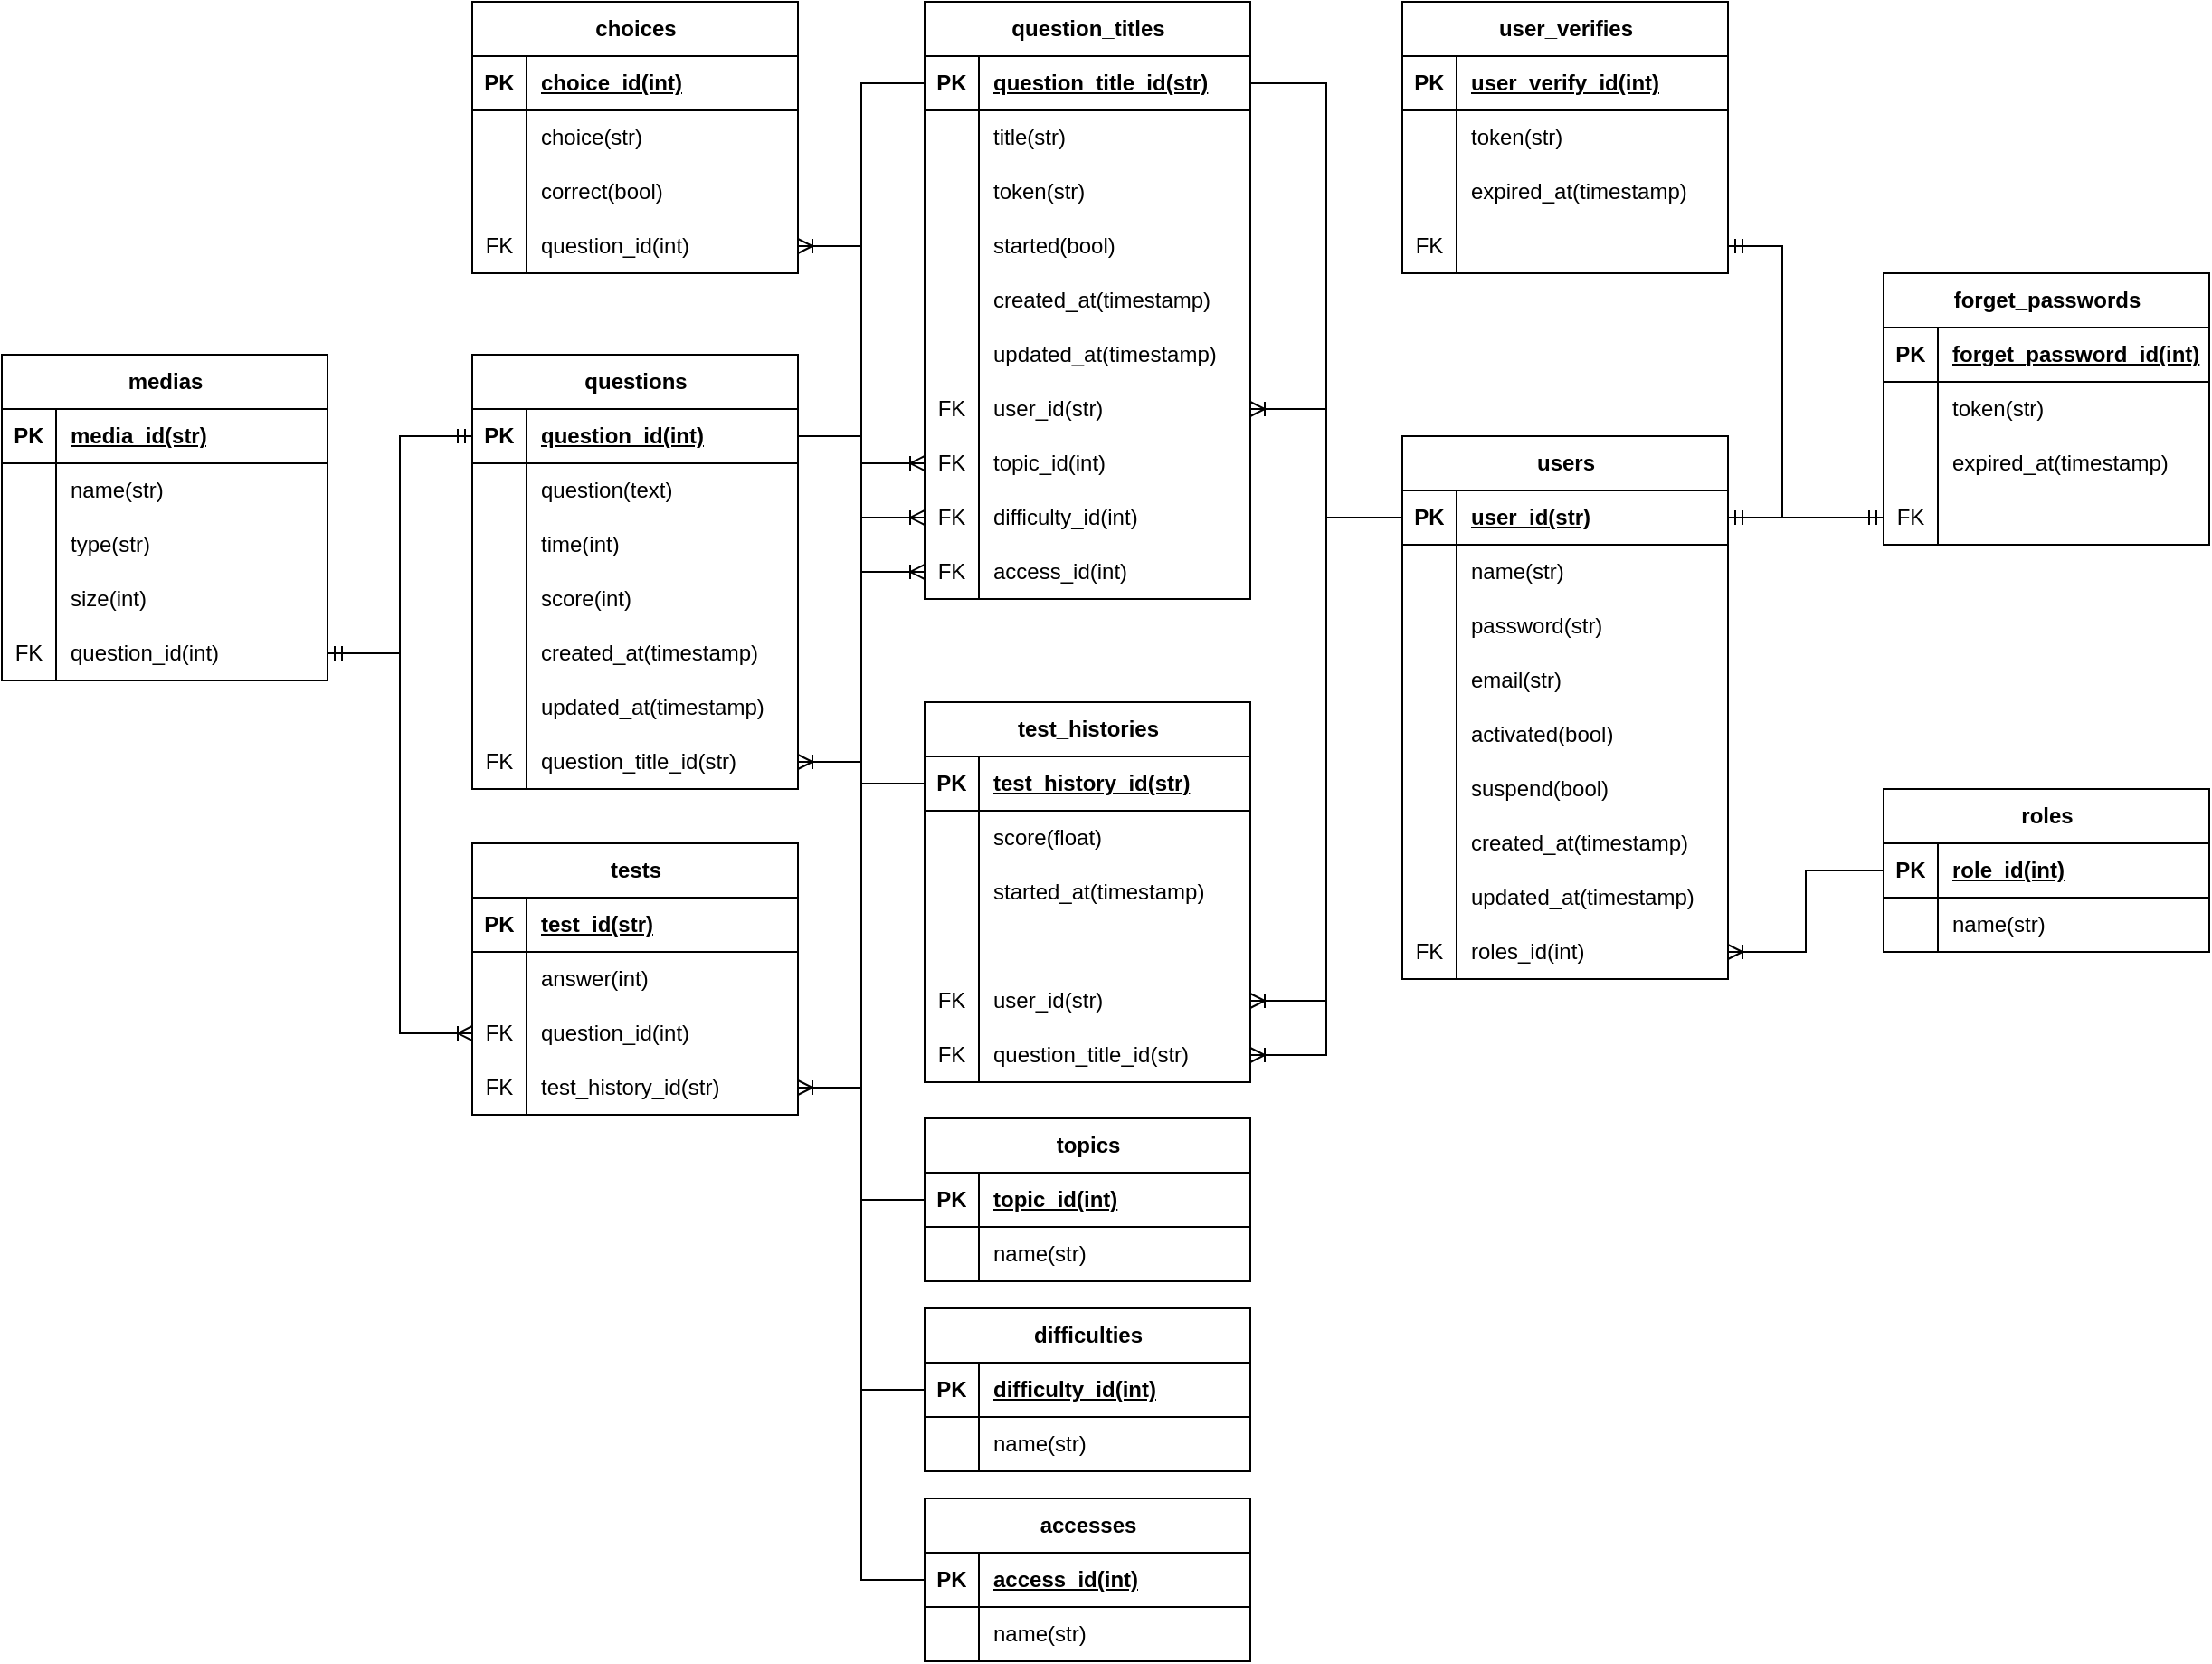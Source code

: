 <mxfile version="20.5.3" type="embed" pages="2"><diagram name="ERD" id="q2lc0j2ZpurWHX4ODKi5"><mxGraphModel dx="2148" dy="719" grid="1" gridSize="10" guides="1" tooltips="1" connect="1" arrows="1" fold="1" page="1" pageScale="1" pageWidth="827" pageHeight="1169" math="0" shadow="0"><root><mxCell id="0"/><mxCell id="1" parent="0"/><mxCell id="BuA_VaYUcc9Jglw6k9gA-2" value="users" style="shape=table;startSize=30;container=1;collapsible=1;childLayout=tableLayout;fixedRows=1;rowLines=0;fontStyle=1;align=center;resizeLast=1;html=1;" parent="1" vertex="1"><mxGeometry x="234" y="285" width="180" height="300" as="geometry"><mxRectangle x="234" y="285" width="70" height="30" as="alternateBounds"/></mxGeometry></mxCell><mxCell id="BuA_VaYUcc9Jglw6k9gA-3" value="" style="shape=tableRow;horizontal=0;startSize=0;swimlaneHead=0;swimlaneBody=0;fillColor=none;collapsible=0;dropTarget=0;points=[[0,0.5],[1,0.5]];portConstraint=eastwest;top=0;left=0;right=0;bottom=1;" parent="BuA_VaYUcc9Jglw6k9gA-2" vertex="1"><mxGeometry y="30" width="180" height="30" as="geometry"/></mxCell><mxCell id="BuA_VaYUcc9Jglw6k9gA-4" value="PK" style="shape=partialRectangle;connectable=0;fillColor=none;top=0;left=0;bottom=0;right=0;fontStyle=1;overflow=hidden;whiteSpace=wrap;html=1;" parent="BuA_VaYUcc9Jglw6k9gA-3" vertex="1"><mxGeometry width="30" height="30" as="geometry"><mxRectangle width="30" height="30" as="alternateBounds"/></mxGeometry></mxCell><mxCell id="BuA_VaYUcc9Jglw6k9gA-5" value="user_id(str)" style="shape=partialRectangle;connectable=0;fillColor=none;top=0;left=0;bottom=0;right=0;align=left;spacingLeft=6;fontStyle=5;overflow=hidden;whiteSpace=wrap;html=1;" parent="BuA_VaYUcc9Jglw6k9gA-3" vertex="1"><mxGeometry x="30" width="150" height="30" as="geometry"><mxRectangle width="150" height="30" as="alternateBounds"/></mxGeometry></mxCell><mxCell id="BuA_VaYUcc9Jglw6k9gA-6" value="" style="shape=tableRow;horizontal=0;startSize=0;swimlaneHead=0;swimlaneBody=0;fillColor=none;collapsible=0;dropTarget=0;points=[[0,0.5],[1,0.5]];portConstraint=eastwest;top=0;left=0;right=0;bottom=0;" parent="BuA_VaYUcc9Jglw6k9gA-2" vertex="1"><mxGeometry y="60" width="180" height="30" as="geometry"/></mxCell><mxCell id="BuA_VaYUcc9Jglw6k9gA-7" value="" style="shape=partialRectangle;connectable=0;fillColor=none;top=0;left=0;bottom=0;right=0;editable=1;overflow=hidden;whiteSpace=wrap;html=1;" parent="BuA_VaYUcc9Jglw6k9gA-6" vertex="1"><mxGeometry width="30" height="30" as="geometry"><mxRectangle width="30" height="30" as="alternateBounds"/></mxGeometry></mxCell><mxCell id="BuA_VaYUcc9Jglw6k9gA-8" value="name(str)" style="shape=partialRectangle;connectable=0;fillColor=none;top=0;left=0;bottom=0;right=0;align=left;spacingLeft=6;overflow=hidden;whiteSpace=wrap;html=1;" parent="BuA_VaYUcc9Jglw6k9gA-6" vertex="1"><mxGeometry x="30" width="150" height="30" as="geometry"><mxRectangle width="150" height="30" as="alternateBounds"/></mxGeometry></mxCell><mxCell id="BuA_VaYUcc9Jglw6k9gA-174" style="shape=tableRow;horizontal=0;startSize=0;swimlaneHead=0;swimlaneBody=0;fillColor=none;collapsible=0;dropTarget=0;points=[[0,0.5],[1,0.5]];portConstraint=eastwest;top=0;left=0;right=0;bottom=0;" parent="BuA_VaYUcc9Jglw6k9gA-2" vertex="1"><mxGeometry y="90" width="180" height="30" as="geometry"/></mxCell><mxCell id="BuA_VaYUcc9Jglw6k9gA-175" style="shape=partialRectangle;connectable=0;fillColor=none;top=0;left=0;bottom=0;right=0;editable=1;overflow=hidden;whiteSpace=wrap;html=1;" parent="BuA_VaYUcc9Jglw6k9gA-174" vertex="1"><mxGeometry width="30" height="30" as="geometry"><mxRectangle width="30" height="30" as="alternateBounds"/></mxGeometry></mxCell><mxCell id="BuA_VaYUcc9Jglw6k9gA-176" value="password(str)" style="shape=partialRectangle;connectable=0;fillColor=none;top=0;left=0;bottom=0;right=0;align=left;spacingLeft=6;overflow=hidden;whiteSpace=wrap;html=1;" parent="BuA_VaYUcc9Jglw6k9gA-174" vertex="1"><mxGeometry x="30" width="150" height="30" as="geometry"><mxRectangle width="150" height="30" as="alternateBounds"/></mxGeometry></mxCell><mxCell id="BuA_VaYUcc9Jglw6k9gA-9" value="" style="shape=tableRow;horizontal=0;startSize=0;swimlaneHead=0;swimlaneBody=0;fillColor=none;collapsible=0;dropTarget=0;points=[[0,0.5],[1,0.5]];portConstraint=eastwest;top=0;left=0;right=0;bottom=0;" parent="BuA_VaYUcc9Jglw6k9gA-2" vertex="1"><mxGeometry y="120" width="180" height="30" as="geometry"/></mxCell><mxCell id="BuA_VaYUcc9Jglw6k9gA-10" value="" style="shape=partialRectangle;connectable=0;fillColor=none;top=0;left=0;bottom=0;right=0;editable=1;overflow=hidden;whiteSpace=wrap;html=1;" parent="BuA_VaYUcc9Jglw6k9gA-9" vertex="1"><mxGeometry width="30" height="30" as="geometry"><mxRectangle width="30" height="30" as="alternateBounds"/></mxGeometry></mxCell><mxCell id="BuA_VaYUcc9Jglw6k9gA-11" value="email(str)" style="shape=partialRectangle;connectable=0;fillColor=none;top=0;left=0;bottom=0;right=0;align=left;spacingLeft=6;overflow=hidden;whiteSpace=wrap;html=1;" parent="BuA_VaYUcc9Jglw6k9gA-9" vertex="1"><mxGeometry x="30" width="150" height="30" as="geometry"><mxRectangle width="150" height="30" as="alternateBounds"/></mxGeometry></mxCell><mxCell id="BuA_VaYUcc9Jglw6k9gA-177" style="shape=tableRow;horizontal=0;startSize=0;swimlaneHead=0;swimlaneBody=0;fillColor=none;collapsible=0;dropTarget=0;points=[[0,0.5],[1,0.5]];portConstraint=eastwest;top=0;left=0;right=0;bottom=0;" parent="BuA_VaYUcc9Jglw6k9gA-2" vertex="1"><mxGeometry y="150" width="180" height="30" as="geometry"/></mxCell><mxCell id="BuA_VaYUcc9Jglw6k9gA-178" style="shape=partialRectangle;connectable=0;fillColor=none;top=0;left=0;bottom=0;right=0;editable=1;overflow=hidden;whiteSpace=wrap;html=1;" parent="BuA_VaYUcc9Jglw6k9gA-177" vertex="1"><mxGeometry width="30" height="30" as="geometry"><mxRectangle width="30" height="30" as="alternateBounds"/></mxGeometry></mxCell><mxCell id="BuA_VaYUcc9Jglw6k9gA-179" value="activated(bool)" style="shape=partialRectangle;connectable=0;fillColor=none;top=0;left=0;bottom=0;right=0;align=left;spacingLeft=6;overflow=hidden;whiteSpace=wrap;html=1;" parent="BuA_VaYUcc9Jglw6k9gA-177" vertex="1"><mxGeometry x="30" width="150" height="30" as="geometry"><mxRectangle width="150" height="30" as="alternateBounds"/></mxGeometry></mxCell><mxCell id="o7iYVr3Ehm1Dqb1L-emY-1" style="shape=tableRow;horizontal=0;startSize=0;swimlaneHead=0;swimlaneBody=0;fillColor=none;collapsible=0;dropTarget=0;points=[[0,0.5],[1,0.5]];portConstraint=eastwest;top=0;left=0;right=0;bottom=0;" parent="BuA_VaYUcc9Jglw6k9gA-2" vertex="1"><mxGeometry y="180" width="180" height="30" as="geometry"/></mxCell><mxCell id="o7iYVr3Ehm1Dqb1L-emY-2" style="shape=partialRectangle;connectable=0;fillColor=none;top=0;left=0;bottom=0;right=0;editable=1;overflow=hidden;whiteSpace=wrap;html=1;" parent="o7iYVr3Ehm1Dqb1L-emY-1" vertex="1"><mxGeometry width="30" height="30" as="geometry"><mxRectangle width="30" height="30" as="alternateBounds"/></mxGeometry></mxCell><mxCell id="o7iYVr3Ehm1Dqb1L-emY-3" value="suspend(bool)" style="shape=partialRectangle;connectable=0;fillColor=none;top=0;left=0;bottom=0;right=0;align=left;spacingLeft=6;overflow=hidden;whiteSpace=wrap;html=1;" parent="o7iYVr3Ehm1Dqb1L-emY-1" vertex="1"><mxGeometry x="30" width="150" height="30" as="geometry"><mxRectangle width="150" height="30" as="alternateBounds"/></mxGeometry></mxCell><mxCell id="BuA_VaYUcc9Jglw6k9gA-183" style="shape=tableRow;horizontal=0;startSize=0;swimlaneHead=0;swimlaneBody=0;fillColor=none;collapsible=0;dropTarget=0;points=[[0,0.5],[1,0.5]];portConstraint=eastwest;top=0;left=0;right=0;bottom=0;" parent="BuA_VaYUcc9Jglw6k9gA-2" vertex="1"><mxGeometry y="210" width="180" height="30" as="geometry"/></mxCell><mxCell id="BuA_VaYUcc9Jglw6k9gA-184" style="shape=partialRectangle;connectable=0;fillColor=none;top=0;left=0;bottom=0;right=0;editable=1;overflow=hidden;whiteSpace=wrap;html=1;" parent="BuA_VaYUcc9Jglw6k9gA-183" vertex="1"><mxGeometry width="30" height="30" as="geometry"><mxRectangle width="30" height="30" as="alternateBounds"/></mxGeometry></mxCell><mxCell id="BuA_VaYUcc9Jglw6k9gA-185" value="created_at(timestamp)" style="shape=partialRectangle;connectable=0;fillColor=none;top=0;left=0;bottom=0;right=0;align=left;spacingLeft=6;overflow=hidden;whiteSpace=wrap;html=1;" parent="BuA_VaYUcc9Jglw6k9gA-183" vertex="1"><mxGeometry x="30" width="150" height="30" as="geometry"><mxRectangle width="150" height="30" as="alternateBounds"/></mxGeometry></mxCell><mxCell id="BuA_VaYUcc9Jglw6k9gA-186" style="shape=tableRow;horizontal=0;startSize=0;swimlaneHead=0;swimlaneBody=0;fillColor=none;collapsible=0;dropTarget=0;points=[[0,0.5],[1,0.5]];portConstraint=eastwest;top=0;left=0;right=0;bottom=0;" parent="BuA_VaYUcc9Jglw6k9gA-2" vertex="1"><mxGeometry y="240" width="180" height="30" as="geometry"/></mxCell><mxCell id="BuA_VaYUcc9Jglw6k9gA-187" style="shape=partialRectangle;connectable=0;fillColor=none;top=0;left=0;bottom=0;right=0;editable=1;overflow=hidden;whiteSpace=wrap;html=1;" parent="BuA_VaYUcc9Jglw6k9gA-186" vertex="1"><mxGeometry width="30" height="30" as="geometry"><mxRectangle width="30" height="30" as="alternateBounds"/></mxGeometry></mxCell><mxCell id="BuA_VaYUcc9Jglw6k9gA-188" value="updated_at(timestamp)" style="shape=partialRectangle;connectable=0;fillColor=none;top=0;left=0;bottom=0;right=0;align=left;spacingLeft=6;overflow=hidden;whiteSpace=wrap;html=1;" parent="BuA_VaYUcc9Jglw6k9gA-186" vertex="1"><mxGeometry x="30" width="150" height="30" as="geometry"><mxRectangle width="150" height="30" as="alternateBounds"/></mxGeometry></mxCell><mxCell id="BuA_VaYUcc9Jglw6k9gA-12" value="" style="shape=tableRow;horizontal=0;startSize=0;swimlaneHead=0;swimlaneBody=0;fillColor=none;collapsible=0;dropTarget=0;points=[[0,0.5],[1,0.5]];portConstraint=eastwest;top=0;left=0;right=0;bottom=0;" parent="BuA_VaYUcc9Jglw6k9gA-2" vertex="1"><mxGeometry y="270" width="180" height="30" as="geometry"/></mxCell><mxCell id="BuA_VaYUcc9Jglw6k9gA-13" value="FK" style="shape=partialRectangle;connectable=0;fillColor=none;top=0;left=0;bottom=0;right=0;editable=1;overflow=hidden;whiteSpace=wrap;html=1;" parent="BuA_VaYUcc9Jglw6k9gA-12" vertex="1"><mxGeometry width="30" height="30" as="geometry"><mxRectangle width="30" height="30" as="alternateBounds"/></mxGeometry></mxCell><mxCell id="BuA_VaYUcc9Jglw6k9gA-14" value="roles_id(int)" style="shape=partialRectangle;connectable=0;fillColor=none;top=0;left=0;bottom=0;right=0;align=left;spacingLeft=6;overflow=hidden;whiteSpace=wrap;html=1;" parent="BuA_VaYUcc9Jglw6k9gA-12" vertex="1"><mxGeometry x="30" width="150" height="30" as="geometry"><mxRectangle width="150" height="30" as="alternateBounds"/></mxGeometry></mxCell><mxCell id="BuA_VaYUcc9Jglw6k9gA-15" value="roles" style="shape=table;startSize=30;container=1;collapsible=1;childLayout=tableLayout;fixedRows=1;rowLines=0;fontStyle=1;align=center;resizeLast=1;html=1;" parent="1" vertex="1"><mxGeometry x="500" y="480" width="180" height="90" as="geometry"><mxRectangle x="480" y="480" width="70" height="30" as="alternateBounds"/></mxGeometry></mxCell><mxCell id="BuA_VaYUcc9Jglw6k9gA-16" value="" style="shape=tableRow;horizontal=0;startSize=0;swimlaneHead=0;swimlaneBody=0;fillColor=none;collapsible=0;dropTarget=0;points=[[0,0.5],[1,0.5]];portConstraint=eastwest;top=0;left=0;right=0;bottom=1;" parent="BuA_VaYUcc9Jglw6k9gA-15" vertex="1"><mxGeometry y="30" width="180" height="30" as="geometry"/></mxCell><mxCell id="BuA_VaYUcc9Jglw6k9gA-17" value="PK" style="shape=partialRectangle;connectable=0;fillColor=none;top=0;left=0;bottom=0;right=0;fontStyle=1;overflow=hidden;whiteSpace=wrap;html=1;" parent="BuA_VaYUcc9Jglw6k9gA-16" vertex="1"><mxGeometry width="30" height="30" as="geometry"><mxRectangle width="30" height="30" as="alternateBounds"/></mxGeometry></mxCell><mxCell id="BuA_VaYUcc9Jglw6k9gA-18" value="role_id(int)" style="shape=partialRectangle;connectable=0;fillColor=none;top=0;left=0;bottom=0;right=0;align=left;spacingLeft=6;fontStyle=5;overflow=hidden;whiteSpace=wrap;html=1;" parent="BuA_VaYUcc9Jglw6k9gA-16" vertex="1"><mxGeometry x="30" width="150" height="30" as="geometry"><mxRectangle width="150" height="30" as="alternateBounds"/></mxGeometry></mxCell><mxCell id="BuA_VaYUcc9Jglw6k9gA-19" value="" style="shape=tableRow;horizontal=0;startSize=0;swimlaneHead=0;swimlaneBody=0;fillColor=none;collapsible=0;dropTarget=0;points=[[0,0.5],[1,0.5]];portConstraint=eastwest;top=0;left=0;right=0;bottom=0;" parent="BuA_VaYUcc9Jglw6k9gA-15" vertex="1"><mxGeometry y="60" width="180" height="30" as="geometry"/></mxCell><mxCell id="BuA_VaYUcc9Jglw6k9gA-20" value="" style="shape=partialRectangle;connectable=0;fillColor=none;top=0;left=0;bottom=0;right=0;editable=1;overflow=hidden;whiteSpace=wrap;html=1;" parent="BuA_VaYUcc9Jglw6k9gA-19" vertex="1"><mxGeometry width="30" height="30" as="geometry"><mxRectangle width="30" height="30" as="alternateBounds"/></mxGeometry></mxCell><mxCell id="BuA_VaYUcc9Jglw6k9gA-21" value="name(str)" style="shape=partialRectangle;connectable=0;fillColor=none;top=0;left=0;bottom=0;right=0;align=left;spacingLeft=6;overflow=hidden;whiteSpace=wrap;html=1;" parent="BuA_VaYUcc9Jglw6k9gA-19" vertex="1"><mxGeometry x="30" width="150" height="30" as="geometry"><mxRectangle width="150" height="30" as="alternateBounds"/></mxGeometry></mxCell><mxCell id="BuA_VaYUcc9Jglw6k9gA-41" value="questions" style="shape=table;startSize=30;container=1;collapsible=1;childLayout=tableLayout;fixedRows=1;rowLines=0;fontStyle=1;align=center;resizeLast=1;html=1;" parent="1" vertex="1"><mxGeometry x="-280" y="240" width="180" height="240" as="geometry"><mxRectangle x="-280" y="240" width="100" height="30" as="alternateBounds"/></mxGeometry></mxCell><mxCell id="BuA_VaYUcc9Jglw6k9gA-42" value="" style="shape=tableRow;horizontal=0;startSize=0;swimlaneHead=0;swimlaneBody=0;fillColor=none;collapsible=0;dropTarget=0;points=[[0,0.5],[1,0.5]];portConstraint=eastwest;top=0;left=0;right=0;bottom=1;" parent="BuA_VaYUcc9Jglw6k9gA-41" vertex="1"><mxGeometry y="30" width="180" height="30" as="geometry"/></mxCell><mxCell id="BuA_VaYUcc9Jglw6k9gA-43" value="PK" style="shape=partialRectangle;connectable=0;fillColor=none;top=0;left=0;bottom=0;right=0;fontStyle=1;overflow=hidden;whiteSpace=wrap;html=1;" parent="BuA_VaYUcc9Jglw6k9gA-42" vertex="1"><mxGeometry width="30" height="30" as="geometry"><mxRectangle width="30" height="30" as="alternateBounds"/></mxGeometry></mxCell><mxCell id="BuA_VaYUcc9Jglw6k9gA-44" value="question_id(int)" style="shape=partialRectangle;connectable=0;fillColor=none;top=0;left=0;bottom=0;right=0;align=left;spacingLeft=6;fontStyle=5;overflow=hidden;whiteSpace=wrap;html=1;" parent="BuA_VaYUcc9Jglw6k9gA-42" vertex="1"><mxGeometry x="30" width="150" height="30" as="geometry"><mxRectangle width="150" height="30" as="alternateBounds"/></mxGeometry></mxCell><mxCell id="BuA_VaYUcc9Jglw6k9gA-45" value="" style="shape=tableRow;horizontal=0;startSize=0;swimlaneHead=0;swimlaneBody=0;fillColor=none;collapsible=0;dropTarget=0;points=[[0,0.5],[1,0.5]];portConstraint=eastwest;top=0;left=0;right=0;bottom=0;" parent="BuA_VaYUcc9Jglw6k9gA-41" vertex="1"><mxGeometry y="60" width="180" height="30" as="geometry"/></mxCell><mxCell id="BuA_VaYUcc9Jglw6k9gA-46" value="" style="shape=partialRectangle;connectable=0;fillColor=none;top=0;left=0;bottom=0;right=0;editable=1;overflow=hidden;whiteSpace=wrap;html=1;" parent="BuA_VaYUcc9Jglw6k9gA-45" vertex="1"><mxGeometry width="30" height="30" as="geometry"><mxRectangle width="30" height="30" as="alternateBounds"/></mxGeometry></mxCell><mxCell id="BuA_VaYUcc9Jglw6k9gA-47" value="question(text)" style="shape=partialRectangle;connectable=0;fillColor=none;top=0;left=0;bottom=0;right=0;align=left;spacingLeft=6;overflow=hidden;whiteSpace=wrap;html=1;" parent="BuA_VaYUcc9Jglw6k9gA-45" vertex="1"><mxGeometry x="30" width="150" height="30" as="geometry"><mxRectangle width="150" height="30" as="alternateBounds"/></mxGeometry></mxCell><mxCell id="BuA_VaYUcc9Jglw6k9gA-198" style="shape=tableRow;horizontal=0;startSize=0;swimlaneHead=0;swimlaneBody=0;fillColor=none;collapsible=0;dropTarget=0;points=[[0,0.5],[1,0.5]];portConstraint=eastwest;top=0;left=0;right=0;bottom=0;" parent="BuA_VaYUcc9Jglw6k9gA-41" vertex="1"><mxGeometry y="90" width="180" height="30" as="geometry"/></mxCell><mxCell id="BuA_VaYUcc9Jglw6k9gA-199" style="shape=partialRectangle;connectable=0;fillColor=none;top=0;left=0;bottom=0;right=0;editable=1;overflow=hidden;whiteSpace=wrap;html=1;" parent="BuA_VaYUcc9Jglw6k9gA-198" vertex="1"><mxGeometry width="30" height="30" as="geometry"><mxRectangle width="30" height="30" as="alternateBounds"/></mxGeometry></mxCell><mxCell id="BuA_VaYUcc9Jglw6k9gA-200" value="time(int)" style="shape=partialRectangle;connectable=0;fillColor=none;top=0;left=0;bottom=0;right=0;align=left;spacingLeft=6;overflow=hidden;whiteSpace=wrap;html=1;" parent="BuA_VaYUcc9Jglw6k9gA-198" vertex="1"><mxGeometry x="30" width="150" height="30" as="geometry"><mxRectangle width="150" height="30" as="alternateBounds"/></mxGeometry></mxCell><mxCell id="BuA_VaYUcc9Jglw6k9gA-201" style="shape=tableRow;horizontal=0;startSize=0;swimlaneHead=0;swimlaneBody=0;fillColor=none;collapsible=0;dropTarget=0;points=[[0,0.5],[1,0.5]];portConstraint=eastwest;top=0;left=0;right=0;bottom=0;" parent="BuA_VaYUcc9Jglw6k9gA-41" vertex="1"><mxGeometry y="120" width="180" height="30" as="geometry"/></mxCell><mxCell id="BuA_VaYUcc9Jglw6k9gA-202" style="shape=partialRectangle;connectable=0;fillColor=none;top=0;left=0;bottom=0;right=0;editable=1;overflow=hidden;whiteSpace=wrap;html=1;" parent="BuA_VaYUcc9Jglw6k9gA-201" vertex="1"><mxGeometry width="30" height="30" as="geometry"><mxRectangle width="30" height="30" as="alternateBounds"/></mxGeometry></mxCell><mxCell id="BuA_VaYUcc9Jglw6k9gA-203" value="score(int)" style="shape=partialRectangle;connectable=0;fillColor=none;top=0;left=0;bottom=0;right=0;align=left;spacingLeft=6;overflow=hidden;whiteSpace=wrap;html=1;" parent="BuA_VaYUcc9Jglw6k9gA-201" vertex="1"><mxGeometry x="30" width="150" height="30" as="geometry"><mxRectangle width="150" height="30" as="alternateBounds"/></mxGeometry></mxCell><mxCell id="BuA_VaYUcc9Jglw6k9gA-189" style="shape=tableRow;horizontal=0;startSize=0;swimlaneHead=0;swimlaneBody=0;fillColor=none;collapsible=0;dropTarget=0;points=[[0,0.5],[1,0.5]];portConstraint=eastwest;top=0;left=0;right=0;bottom=0;" parent="BuA_VaYUcc9Jglw6k9gA-41" vertex="1"><mxGeometry y="150" width="180" height="30" as="geometry"/></mxCell><mxCell id="BuA_VaYUcc9Jglw6k9gA-190" style="shape=partialRectangle;connectable=0;fillColor=none;top=0;left=0;bottom=0;right=0;editable=1;overflow=hidden;whiteSpace=wrap;html=1;" parent="BuA_VaYUcc9Jglw6k9gA-189" vertex="1"><mxGeometry width="30" height="30" as="geometry"><mxRectangle width="30" height="30" as="alternateBounds"/></mxGeometry></mxCell><mxCell id="BuA_VaYUcc9Jglw6k9gA-191" value="created_at(timestamp)" style="shape=partialRectangle;connectable=0;fillColor=none;top=0;left=0;bottom=0;right=0;align=left;spacingLeft=6;overflow=hidden;whiteSpace=wrap;html=1;" parent="BuA_VaYUcc9Jglw6k9gA-189" vertex="1"><mxGeometry x="30" width="150" height="30" as="geometry"><mxRectangle width="150" height="30" as="alternateBounds"/></mxGeometry></mxCell><mxCell id="BuA_VaYUcc9Jglw6k9gA-192" style="shape=tableRow;horizontal=0;startSize=0;swimlaneHead=0;swimlaneBody=0;fillColor=none;collapsible=0;dropTarget=0;points=[[0,0.5],[1,0.5]];portConstraint=eastwest;top=0;left=0;right=0;bottom=0;" parent="BuA_VaYUcc9Jglw6k9gA-41" vertex="1"><mxGeometry y="180" width="180" height="30" as="geometry"/></mxCell><mxCell id="BuA_VaYUcc9Jglw6k9gA-193" style="shape=partialRectangle;connectable=0;fillColor=none;top=0;left=0;bottom=0;right=0;editable=1;overflow=hidden;whiteSpace=wrap;html=1;" parent="BuA_VaYUcc9Jglw6k9gA-192" vertex="1"><mxGeometry width="30" height="30" as="geometry"><mxRectangle width="30" height="30" as="alternateBounds"/></mxGeometry></mxCell><mxCell id="BuA_VaYUcc9Jglw6k9gA-194" value="updated_at(timestamp)" style="shape=partialRectangle;connectable=0;fillColor=none;top=0;left=0;bottom=0;right=0;align=left;spacingLeft=6;overflow=hidden;whiteSpace=wrap;html=1;" parent="BuA_VaYUcc9Jglw6k9gA-192" vertex="1"><mxGeometry x="30" width="150" height="30" as="geometry"><mxRectangle width="150" height="30" as="alternateBounds"/></mxGeometry></mxCell><mxCell id="BuA_VaYUcc9Jglw6k9gA-48" value="" style="shape=tableRow;horizontal=0;startSize=0;swimlaneHead=0;swimlaneBody=0;fillColor=none;collapsible=0;dropTarget=0;points=[[0,0.5],[1,0.5]];portConstraint=eastwest;top=0;left=0;right=0;bottom=0;" parent="BuA_VaYUcc9Jglw6k9gA-41" vertex="1"><mxGeometry y="210" width="180" height="30" as="geometry"/></mxCell><mxCell id="BuA_VaYUcc9Jglw6k9gA-49" value="FK" style="shape=partialRectangle;connectable=0;fillColor=none;top=0;left=0;bottom=0;right=0;editable=1;overflow=hidden;whiteSpace=wrap;html=1;" parent="BuA_VaYUcc9Jglw6k9gA-48" vertex="1"><mxGeometry width="30" height="30" as="geometry"><mxRectangle width="30" height="30" as="alternateBounds"/></mxGeometry></mxCell><mxCell id="BuA_VaYUcc9Jglw6k9gA-50" value="question_title_id(str)" style="shape=partialRectangle;connectable=0;fillColor=none;top=0;left=0;bottom=0;right=0;align=left;spacingLeft=6;overflow=hidden;whiteSpace=wrap;html=1;" parent="BuA_VaYUcc9Jglw6k9gA-48" vertex="1"><mxGeometry x="30" width="150" height="30" as="geometry"><mxRectangle width="150" height="30" as="alternateBounds"/></mxGeometry></mxCell><mxCell id="BuA_VaYUcc9Jglw6k9gA-54" value="accesses" style="shape=table;startSize=30;container=1;collapsible=1;childLayout=tableLayout;fixedRows=1;rowLines=0;fontStyle=1;align=center;resizeLast=1;html=1;" parent="1" vertex="1"><mxGeometry x="-30" y="872" width="180" height="90" as="geometry"><mxRectangle x="-30" y="872" width="90" height="30" as="alternateBounds"/></mxGeometry></mxCell><mxCell id="BuA_VaYUcc9Jglw6k9gA-55" value="" style="shape=tableRow;horizontal=0;startSize=0;swimlaneHead=0;swimlaneBody=0;fillColor=none;collapsible=0;dropTarget=0;points=[[0,0.5],[1,0.5]];portConstraint=eastwest;top=0;left=0;right=0;bottom=1;" parent="BuA_VaYUcc9Jglw6k9gA-54" vertex="1"><mxGeometry y="30" width="180" height="30" as="geometry"/></mxCell><mxCell id="BuA_VaYUcc9Jglw6k9gA-56" value="PK" style="shape=partialRectangle;connectable=0;fillColor=none;top=0;left=0;bottom=0;right=0;fontStyle=1;overflow=hidden;whiteSpace=wrap;html=1;" parent="BuA_VaYUcc9Jglw6k9gA-55" vertex="1"><mxGeometry width="30" height="30" as="geometry"><mxRectangle width="30" height="30" as="alternateBounds"/></mxGeometry></mxCell><mxCell id="BuA_VaYUcc9Jglw6k9gA-57" value="access_id(int)" style="shape=partialRectangle;connectable=0;fillColor=none;top=0;left=0;bottom=0;right=0;align=left;spacingLeft=6;fontStyle=5;overflow=hidden;whiteSpace=wrap;html=1;" parent="BuA_VaYUcc9Jglw6k9gA-55" vertex="1"><mxGeometry x="30" width="150" height="30" as="geometry"><mxRectangle width="150" height="30" as="alternateBounds"/></mxGeometry></mxCell><mxCell id="BuA_VaYUcc9Jglw6k9gA-58" value="" style="shape=tableRow;horizontal=0;startSize=0;swimlaneHead=0;swimlaneBody=0;fillColor=none;collapsible=0;dropTarget=0;points=[[0,0.5],[1,0.5]];portConstraint=eastwest;top=0;left=0;right=0;bottom=0;" parent="BuA_VaYUcc9Jglw6k9gA-54" vertex="1"><mxGeometry y="60" width="180" height="30" as="geometry"/></mxCell><mxCell id="BuA_VaYUcc9Jglw6k9gA-59" value="" style="shape=partialRectangle;connectable=0;fillColor=none;top=0;left=0;bottom=0;right=0;editable=1;overflow=hidden;whiteSpace=wrap;html=1;" parent="BuA_VaYUcc9Jglw6k9gA-58" vertex="1"><mxGeometry width="30" height="30" as="geometry"><mxRectangle width="30" height="30" as="alternateBounds"/></mxGeometry></mxCell><mxCell id="BuA_VaYUcc9Jglw6k9gA-60" value="name(str)" style="shape=partialRectangle;connectable=0;fillColor=none;top=0;left=0;bottom=0;right=0;align=left;spacingLeft=6;overflow=hidden;whiteSpace=wrap;html=1;" parent="BuA_VaYUcc9Jglw6k9gA-58" vertex="1"><mxGeometry x="30" width="150" height="30" as="geometry"><mxRectangle width="150" height="30" as="alternateBounds"/></mxGeometry></mxCell><mxCell id="BuA_VaYUcc9Jglw6k9gA-67" value="choices" style="shape=table;startSize=30;container=1;collapsible=1;childLayout=tableLayout;fixedRows=1;rowLines=0;fontStyle=1;align=center;resizeLast=1;html=1;" parent="1" vertex="1"><mxGeometry x="-280" y="45" width="180" height="150" as="geometry"><mxRectangle x="-280" y="45" width="90" height="30" as="alternateBounds"/></mxGeometry></mxCell><mxCell id="BuA_VaYUcc9Jglw6k9gA-68" value="" style="shape=tableRow;horizontal=0;startSize=0;swimlaneHead=0;swimlaneBody=0;fillColor=none;collapsible=0;dropTarget=0;points=[[0,0.5],[1,0.5]];portConstraint=eastwest;top=0;left=0;right=0;bottom=1;" parent="BuA_VaYUcc9Jglw6k9gA-67" vertex="1"><mxGeometry y="30" width="180" height="30" as="geometry"/></mxCell><mxCell id="BuA_VaYUcc9Jglw6k9gA-69" value="PK" style="shape=partialRectangle;connectable=0;fillColor=none;top=0;left=0;bottom=0;right=0;fontStyle=1;overflow=hidden;whiteSpace=wrap;html=1;" parent="BuA_VaYUcc9Jglw6k9gA-68" vertex="1"><mxGeometry width="30" height="30" as="geometry"><mxRectangle width="30" height="30" as="alternateBounds"/></mxGeometry></mxCell><mxCell id="BuA_VaYUcc9Jglw6k9gA-70" value="choice_id(int)" style="shape=partialRectangle;connectable=0;fillColor=none;top=0;left=0;bottom=0;right=0;align=left;spacingLeft=6;fontStyle=5;overflow=hidden;whiteSpace=wrap;html=1;" parent="BuA_VaYUcc9Jglw6k9gA-68" vertex="1"><mxGeometry x="30" width="150" height="30" as="geometry"><mxRectangle width="150" height="30" as="alternateBounds"/></mxGeometry></mxCell><mxCell id="BuA_VaYUcc9Jglw6k9gA-71" value="" style="shape=tableRow;horizontal=0;startSize=0;swimlaneHead=0;swimlaneBody=0;fillColor=none;collapsible=0;dropTarget=0;points=[[0,0.5],[1,0.5]];portConstraint=eastwest;top=0;left=0;right=0;bottom=0;" parent="BuA_VaYUcc9Jglw6k9gA-67" vertex="1"><mxGeometry y="60" width="180" height="30" as="geometry"/></mxCell><mxCell id="BuA_VaYUcc9Jglw6k9gA-72" value="" style="shape=partialRectangle;connectable=0;fillColor=none;top=0;left=0;bottom=0;right=0;editable=1;overflow=hidden;whiteSpace=wrap;html=1;" parent="BuA_VaYUcc9Jglw6k9gA-71" vertex="1"><mxGeometry width="30" height="30" as="geometry"><mxRectangle width="30" height="30" as="alternateBounds"/></mxGeometry></mxCell><mxCell id="BuA_VaYUcc9Jglw6k9gA-73" value="choice(str)" style="shape=partialRectangle;connectable=0;fillColor=none;top=0;left=0;bottom=0;right=0;align=left;spacingLeft=6;overflow=hidden;whiteSpace=wrap;html=1;" parent="BuA_VaYUcc9Jglw6k9gA-71" vertex="1"><mxGeometry x="30" width="150" height="30" as="geometry"><mxRectangle width="150" height="30" as="alternateBounds"/></mxGeometry></mxCell><mxCell id="BuA_VaYUcc9Jglw6k9gA-74" value="" style="shape=tableRow;horizontal=0;startSize=0;swimlaneHead=0;swimlaneBody=0;fillColor=none;collapsible=0;dropTarget=0;points=[[0,0.5],[1,0.5]];portConstraint=eastwest;top=0;left=0;right=0;bottom=0;" parent="BuA_VaYUcc9Jglw6k9gA-67" vertex="1"><mxGeometry y="90" width="180" height="30" as="geometry"/></mxCell><mxCell id="BuA_VaYUcc9Jglw6k9gA-75" value="" style="shape=partialRectangle;connectable=0;fillColor=none;top=0;left=0;bottom=0;right=0;editable=1;overflow=hidden;whiteSpace=wrap;html=1;" parent="BuA_VaYUcc9Jglw6k9gA-74" vertex="1"><mxGeometry width="30" height="30" as="geometry"><mxRectangle width="30" height="30" as="alternateBounds"/></mxGeometry></mxCell><mxCell id="BuA_VaYUcc9Jglw6k9gA-76" value="correct(bool)" style="shape=partialRectangle;connectable=0;fillColor=none;top=0;left=0;bottom=0;right=0;align=left;spacingLeft=6;overflow=hidden;whiteSpace=wrap;html=1;" parent="BuA_VaYUcc9Jglw6k9gA-74" vertex="1"><mxGeometry x="30" width="150" height="30" as="geometry"><mxRectangle width="150" height="30" as="alternateBounds"/></mxGeometry></mxCell><mxCell id="BuA_VaYUcc9Jglw6k9gA-77" value="" style="shape=tableRow;horizontal=0;startSize=0;swimlaneHead=0;swimlaneBody=0;fillColor=none;collapsible=0;dropTarget=0;points=[[0,0.5],[1,0.5]];portConstraint=eastwest;top=0;left=0;right=0;bottom=0;" parent="BuA_VaYUcc9Jglw6k9gA-67" vertex="1"><mxGeometry y="120" width="180" height="30" as="geometry"/></mxCell><mxCell id="BuA_VaYUcc9Jglw6k9gA-78" value="FK" style="shape=partialRectangle;connectable=0;fillColor=none;top=0;left=0;bottom=0;right=0;editable=1;overflow=hidden;whiteSpace=wrap;html=1;" parent="BuA_VaYUcc9Jglw6k9gA-77" vertex="1"><mxGeometry width="30" height="30" as="geometry"><mxRectangle width="30" height="30" as="alternateBounds"/></mxGeometry></mxCell><mxCell id="BuA_VaYUcc9Jglw6k9gA-79" value="question_id(int)" style="shape=partialRectangle;connectable=0;fillColor=none;top=0;left=0;bottom=0;right=0;align=left;spacingLeft=6;overflow=hidden;whiteSpace=wrap;html=1;" parent="BuA_VaYUcc9Jglw6k9gA-77" vertex="1"><mxGeometry x="30" width="150" height="30" as="geometry"><mxRectangle width="150" height="30" as="alternateBounds"/></mxGeometry></mxCell><mxCell id="BuA_VaYUcc9Jglw6k9gA-80" value="test_histories" style="shape=table;startSize=30;container=1;collapsible=1;childLayout=tableLayout;fixedRows=1;rowLines=0;fontStyle=1;align=center;resizeLast=1;html=1;" parent="1" vertex="1"><mxGeometry x="-30" y="432" width="180" height="210" as="geometry"><mxRectangle x="-30" y="432" width="120" height="30" as="alternateBounds"/></mxGeometry></mxCell><mxCell id="BuA_VaYUcc9Jglw6k9gA-81" value="" style="shape=tableRow;horizontal=0;startSize=0;swimlaneHead=0;swimlaneBody=0;fillColor=none;collapsible=0;dropTarget=0;points=[[0,0.5],[1,0.5]];portConstraint=eastwest;top=0;left=0;right=0;bottom=1;" parent="BuA_VaYUcc9Jglw6k9gA-80" vertex="1"><mxGeometry y="30" width="180" height="30" as="geometry"/></mxCell><mxCell id="BuA_VaYUcc9Jglw6k9gA-82" value="PK" style="shape=partialRectangle;connectable=0;fillColor=none;top=0;left=0;bottom=0;right=0;fontStyle=1;overflow=hidden;whiteSpace=wrap;html=1;" parent="BuA_VaYUcc9Jglw6k9gA-81" vertex="1"><mxGeometry width="30" height="30" as="geometry"><mxRectangle width="30" height="30" as="alternateBounds"/></mxGeometry></mxCell><mxCell id="BuA_VaYUcc9Jglw6k9gA-83" value="test_history_id(str)" style="shape=partialRectangle;connectable=0;fillColor=none;top=0;left=0;bottom=0;right=0;align=left;spacingLeft=6;fontStyle=5;overflow=hidden;whiteSpace=wrap;html=1;" parent="BuA_VaYUcc9Jglw6k9gA-81" vertex="1"><mxGeometry x="30" width="150" height="30" as="geometry"><mxRectangle width="150" height="30" as="alternateBounds"/></mxGeometry></mxCell><mxCell id="BuA_VaYUcc9Jglw6k9gA-84" value="" style="shape=tableRow;horizontal=0;startSize=0;swimlaneHead=0;swimlaneBody=0;fillColor=none;collapsible=0;dropTarget=0;points=[[0,0.5],[1,0.5]];portConstraint=eastwest;top=0;left=0;right=0;bottom=0;" parent="BuA_VaYUcc9Jglw6k9gA-80" vertex="1"><mxGeometry y="60" width="180" height="30" as="geometry"/></mxCell><mxCell id="BuA_VaYUcc9Jglw6k9gA-85" value="" style="shape=partialRectangle;connectable=0;fillColor=none;top=0;left=0;bottom=0;right=0;editable=1;overflow=hidden;whiteSpace=wrap;html=1;" parent="BuA_VaYUcc9Jglw6k9gA-84" vertex="1"><mxGeometry width="30" height="30" as="geometry"><mxRectangle width="30" height="30" as="alternateBounds"/></mxGeometry></mxCell><mxCell id="BuA_VaYUcc9Jglw6k9gA-86" value="score(float)" style="shape=partialRectangle;connectable=0;fillColor=none;top=0;left=0;bottom=0;right=0;align=left;spacingLeft=6;overflow=hidden;whiteSpace=wrap;html=1;" parent="BuA_VaYUcc9Jglw6k9gA-84" vertex="1"><mxGeometry x="30" width="150" height="30" as="geometry"><mxRectangle width="150" height="30" as="alternateBounds"/></mxGeometry></mxCell><mxCell id="BuA_VaYUcc9Jglw6k9gA-87" value="" style="shape=tableRow;horizontal=0;startSize=0;swimlaneHead=0;swimlaneBody=0;fillColor=none;collapsible=0;dropTarget=0;points=[[0,0.5],[1,0.5]];portConstraint=eastwest;top=0;left=0;right=0;bottom=0;" parent="BuA_VaYUcc9Jglw6k9gA-80" vertex="1"><mxGeometry y="90" width="180" height="30" as="geometry"/></mxCell><mxCell id="BuA_VaYUcc9Jglw6k9gA-88" value="" style="shape=partialRectangle;connectable=0;fillColor=none;top=0;left=0;bottom=0;right=0;editable=1;overflow=hidden;whiteSpace=wrap;html=1;" parent="BuA_VaYUcc9Jglw6k9gA-87" vertex="1"><mxGeometry width="30" height="30" as="geometry"><mxRectangle width="30" height="30" as="alternateBounds"/></mxGeometry></mxCell><mxCell id="BuA_VaYUcc9Jglw6k9gA-89" value="started_at(timestamp)" style="shape=partialRectangle;connectable=0;fillColor=none;top=0;left=0;bottom=0;right=0;align=left;spacingLeft=6;overflow=hidden;whiteSpace=wrap;html=1;" parent="BuA_VaYUcc9Jglw6k9gA-87" vertex="1"><mxGeometry x="30" width="150" height="30" as="geometry"><mxRectangle width="150" height="30" as="alternateBounds"/></mxGeometry></mxCell><mxCell id="BuA_VaYUcc9Jglw6k9gA-226" style="shape=tableRow;horizontal=0;startSize=0;swimlaneHead=0;swimlaneBody=0;fillColor=none;collapsible=0;dropTarget=0;points=[[0,0.5],[1,0.5]];portConstraint=eastwest;top=0;left=0;right=0;bottom=0;" parent="BuA_VaYUcc9Jglw6k9gA-80" vertex="1"><mxGeometry y="120" width="180" height="30" as="geometry"/></mxCell><mxCell id="BuA_VaYUcc9Jglw6k9gA-227" style="shape=partialRectangle;connectable=0;fillColor=none;top=0;left=0;bottom=0;right=0;editable=1;overflow=hidden;whiteSpace=wrap;html=1;" parent="BuA_VaYUcc9Jglw6k9gA-226" vertex="1"><mxGeometry width="30" height="30" as="geometry"><mxRectangle width="30" height="30" as="alternateBounds"/></mxGeometry></mxCell><mxCell id="BuA_VaYUcc9Jglw6k9gA-228" value="&lt;span style=&quot;font-family: Helvetica; font-size: 12px; font-style: normal; font-variant-ligatures: normal; font-variant-caps: normal; font-weight: 400; letter-spacing: normal; orphans: 2; text-align: left; text-indent: 0px; text-transform: none; widows: 2; word-spacing: 0px; -webkit-text-stroke-width: 0px; text-decoration-thickness: initial; text-decoration-style: initial; text-decoration-color: initial; float: none; display: inline !important;&quot;&gt;&lt;font color=&quot;#ffffff&quot;&gt;finished_at(timestamp)&lt;/font&gt;&lt;/span&gt;" style="shape=partialRectangle;connectable=0;fillColor=none;top=0;left=0;bottom=0;right=0;align=left;spacingLeft=6;overflow=hidden;whiteSpace=wrap;html=1;" parent="BuA_VaYUcc9Jglw6k9gA-226" vertex="1"><mxGeometry x="30" width="150" height="30" as="geometry"><mxRectangle width="150" height="30" as="alternateBounds"/></mxGeometry></mxCell><mxCell id="BuA_VaYUcc9Jglw6k9gA-90" value="" style="shape=tableRow;horizontal=0;startSize=0;swimlaneHead=0;swimlaneBody=0;fillColor=none;collapsible=0;dropTarget=0;points=[[0,0.5],[1,0.5]];portConstraint=eastwest;top=0;left=0;right=0;bottom=0;" parent="BuA_VaYUcc9Jglw6k9gA-80" vertex="1"><mxGeometry y="150" width="180" height="30" as="geometry"/></mxCell><mxCell id="BuA_VaYUcc9Jglw6k9gA-91" value="FK" style="shape=partialRectangle;connectable=0;fillColor=none;top=0;left=0;bottom=0;right=0;editable=1;overflow=hidden;whiteSpace=wrap;html=1;" parent="BuA_VaYUcc9Jglw6k9gA-90" vertex="1"><mxGeometry width="30" height="30" as="geometry"><mxRectangle width="30" height="30" as="alternateBounds"/></mxGeometry></mxCell><mxCell id="BuA_VaYUcc9Jglw6k9gA-92" value="user_id(str)" style="shape=partialRectangle;connectable=0;fillColor=none;top=0;left=0;bottom=0;right=0;align=left;spacingLeft=6;overflow=hidden;whiteSpace=wrap;html=1;" parent="BuA_VaYUcc9Jglw6k9gA-90" vertex="1"><mxGeometry x="30" width="150" height="30" as="geometry"><mxRectangle width="150" height="30" as="alternateBounds"/></mxGeometry></mxCell><mxCell id="BuA_VaYUcc9Jglw6k9gA-223" style="shape=tableRow;horizontal=0;startSize=0;swimlaneHead=0;swimlaneBody=0;fillColor=none;collapsible=0;dropTarget=0;points=[[0,0.5],[1,0.5]];portConstraint=eastwest;top=0;left=0;right=0;bottom=0;" parent="BuA_VaYUcc9Jglw6k9gA-80" vertex="1"><mxGeometry y="180" width="180" height="30" as="geometry"/></mxCell><mxCell id="BuA_VaYUcc9Jglw6k9gA-224" value="FK" style="shape=partialRectangle;connectable=0;fillColor=none;top=0;left=0;bottom=0;right=0;editable=1;overflow=hidden;whiteSpace=wrap;html=1;" parent="BuA_VaYUcc9Jglw6k9gA-223" vertex="1"><mxGeometry width="30" height="30" as="geometry"><mxRectangle width="30" height="30" as="alternateBounds"/></mxGeometry></mxCell><mxCell id="BuA_VaYUcc9Jglw6k9gA-225" value="question_title_id(str)" style="shape=partialRectangle;connectable=0;fillColor=none;top=0;left=0;bottom=0;right=0;align=left;spacingLeft=6;overflow=hidden;whiteSpace=wrap;html=1;" parent="BuA_VaYUcc9Jglw6k9gA-223" vertex="1"><mxGeometry x="30" width="150" height="30" as="geometry"><mxRectangle width="150" height="30" as="alternateBounds"/></mxGeometry></mxCell><mxCell id="BuA_VaYUcc9Jglw6k9gA-93" value="medias" style="shape=table;startSize=30;container=1;collapsible=1;childLayout=tableLayout;fixedRows=1;rowLines=0;fontStyle=1;align=center;resizeLast=1;html=1;" parent="1" vertex="1"><mxGeometry x="-540" y="240" width="180" height="180" as="geometry"><mxRectangle x="-540" y="240" width="80" height="30" as="alternateBounds"/></mxGeometry></mxCell><mxCell id="BuA_VaYUcc9Jglw6k9gA-94" value="" style="shape=tableRow;horizontal=0;startSize=0;swimlaneHead=0;swimlaneBody=0;fillColor=none;collapsible=0;dropTarget=0;points=[[0,0.5],[1,0.5]];portConstraint=eastwest;top=0;left=0;right=0;bottom=1;" parent="BuA_VaYUcc9Jglw6k9gA-93" vertex="1"><mxGeometry y="30" width="180" height="30" as="geometry"/></mxCell><mxCell id="BuA_VaYUcc9Jglw6k9gA-95" value="PK" style="shape=partialRectangle;connectable=0;fillColor=none;top=0;left=0;bottom=0;right=0;fontStyle=1;overflow=hidden;whiteSpace=wrap;html=1;" parent="BuA_VaYUcc9Jglw6k9gA-94" vertex="1"><mxGeometry width="30" height="30" as="geometry"><mxRectangle width="30" height="30" as="alternateBounds"/></mxGeometry></mxCell><mxCell id="BuA_VaYUcc9Jglw6k9gA-96" value="media_id(str)" style="shape=partialRectangle;connectable=0;fillColor=none;top=0;left=0;bottom=0;right=0;align=left;spacingLeft=6;fontStyle=5;overflow=hidden;whiteSpace=wrap;html=1;" parent="BuA_VaYUcc9Jglw6k9gA-94" vertex="1"><mxGeometry x="30" width="150" height="30" as="geometry"><mxRectangle width="150" height="30" as="alternateBounds"/></mxGeometry></mxCell><mxCell id="BuA_VaYUcc9Jglw6k9gA-97" value="" style="shape=tableRow;horizontal=0;startSize=0;swimlaneHead=0;swimlaneBody=0;fillColor=none;collapsible=0;dropTarget=0;points=[[0,0.5],[1,0.5]];portConstraint=eastwest;top=0;left=0;right=0;bottom=0;" parent="BuA_VaYUcc9Jglw6k9gA-93" vertex="1"><mxGeometry y="60" width="180" height="30" as="geometry"/></mxCell><mxCell id="BuA_VaYUcc9Jglw6k9gA-98" value="" style="shape=partialRectangle;connectable=0;fillColor=none;top=0;left=0;bottom=0;right=0;editable=1;overflow=hidden;whiteSpace=wrap;html=1;" parent="BuA_VaYUcc9Jglw6k9gA-97" vertex="1"><mxGeometry width="30" height="30" as="geometry"><mxRectangle width="30" height="30" as="alternateBounds"/></mxGeometry></mxCell><mxCell id="BuA_VaYUcc9Jglw6k9gA-99" value="name(str)" style="shape=partialRectangle;connectable=0;fillColor=none;top=0;left=0;bottom=0;right=0;align=left;spacingLeft=6;overflow=hidden;whiteSpace=wrap;html=1;" parent="BuA_VaYUcc9Jglw6k9gA-97" vertex="1"><mxGeometry x="30" width="150" height="30" as="geometry"><mxRectangle width="150" height="30" as="alternateBounds"/></mxGeometry></mxCell><mxCell id="BuA_VaYUcc9Jglw6k9gA-100" value="" style="shape=tableRow;horizontal=0;startSize=0;swimlaneHead=0;swimlaneBody=0;fillColor=none;collapsible=0;dropTarget=0;points=[[0,0.5],[1,0.5]];portConstraint=eastwest;top=0;left=0;right=0;bottom=0;" parent="BuA_VaYUcc9Jglw6k9gA-93" vertex="1"><mxGeometry y="90" width="180" height="30" as="geometry"/></mxCell><mxCell id="BuA_VaYUcc9Jglw6k9gA-101" value="" style="shape=partialRectangle;connectable=0;fillColor=none;top=0;left=0;bottom=0;right=0;editable=1;overflow=hidden;whiteSpace=wrap;html=1;" parent="BuA_VaYUcc9Jglw6k9gA-100" vertex="1"><mxGeometry width="30" height="30" as="geometry"><mxRectangle width="30" height="30" as="alternateBounds"/></mxGeometry></mxCell><mxCell id="BuA_VaYUcc9Jglw6k9gA-102" value="type(str)" style="shape=partialRectangle;connectable=0;fillColor=none;top=0;left=0;bottom=0;right=0;align=left;spacingLeft=6;overflow=hidden;whiteSpace=wrap;html=1;" parent="BuA_VaYUcc9Jglw6k9gA-100" vertex="1"><mxGeometry x="30" width="150" height="30" as="geometry"><mxRectangle width="150" height="30" as="alternateBounds"/></mxGeometry></mxCell><mxCell id="BuA_VaYUcc9Jglw6k9gA-103" value="" style="shape=tableRow;horizontal=0;startSize=0;swimlaneHead=0;swimlaneBody=0;fillColor=none;collapsible=0;dropTarget=0;points=[[0,0.5],[1,0.5]];portConstraint=eastwest;top=0;left=0;right=0;bottom=0;" parent="BuA_VaYUcc9Jglw6k9gA-93" vertex="1"><mxGeometry y="120" width="180" height="30" as="geometry"/></mxCell><mxCell id="BuA_VaYUcc9Jglw6k9gA-104" value="" style="shape=partialRectangle;connectable=0;fillColor=none;top=0;left=0;bottom=0;right=0;editable=1;overflow=hidden;whiteSpace=wrap;html=1;" parent="BuA_VaYUcc9Jglw6k9gA-103" vertex="1"><mxGeometry width="30" height="30" as="geometry"><mxRectangle width="30" height="30" as="alternateBounds"/></mxGeometry></mxCell><mxCell id="BuA_VaYUcc9Jglw6k9gA-105" value="size(int)" style="shape=partialRectangle;connectable=0;fillColor=none;top=0;left=0;bottom=0;right=0;align=left;spacingLeft=6;overflow=hidden;whiteSpace=wrap;html=1;" parent="BuA_VaYUcc9Jglw6k9gA-103" vertex="1"><mxGeometry x="30" width="150" height="30" as="geometry"><mxRectangle width="150" height="30" as="alternateBounds"/></mxGeometry></mxCell><mxCell id="BuA_VaYUcc9Jglw6k9gA-195" style="shape=tableRow;horizontal=0;startSize=0;swimlaneHead=0;swimlaneBody=0;fillColor=none;collapsible=0;dropTarget=0;points=[[0,0.5],[1,0.5]];portConstraint=eastwest;top=0;left=0;right=0;bottom=0;" parent="BuA_VaYUcc9Jglw6k9gA-93" vertex="1"><mxGeometry y="150" width="180" height="30" as="geometry"/></mxCell><mxCell id="BuA_VaYUcc9Jglw6k9gA-196" value="FK" style="shape=partialRectangle;connectable=0;fillColor=none;top=0;left=0;bottom=0;right=0;editable=1;overflow=hidden;whiteSpace=wrap;html=1;" parent="BuA_VaYUcc9Jglw6k9gA-195" vertex="1"><mxGeometry width="30" height="30" as="geometry"><mxRectangle width="30" height="30" as="alternateBounds"/></mxGeometry></mxCell><mxCell id="BuA_VaYUcc9Jglw6k9gA-197" value="question_id(int)" style="shape=partialRectangle;connectable=0;fillColor=none;top=0;left=0;bottom=0;right=0;align=left;spacingLeft=6;overflow=hidden;whiteSpace=wrap;html=1;" parent="BuA_VaYUcc9Jglw6k9gA-195" vertex="1"><mxGeometry x="30" width="150" height="30" as="geometry"><mxRectangle width="150" height="30" as="alternateBounds"/></mxGeometry></mxCell><mxCell id="BuA_VaYUcc9Jglw6k9gA-106" value="tests" style="shape=table;startSize=30;container=1;collapsible=1;childLayout=tableLayout;fixedRows=1;rowLines=0;fontStyle=1;align=center;resizeLast=1;html=1;" parent="1" vertex="1"><mxGeometry x="-280" y="510" width="180" height="150" as="geometry"/></mxCell><mxCell id="BuA_VaYUcc9Jglw6k9gA-107" value="" style="shape=tableRow;horizontal=0;startSize=0;swimlaneHead=0;swimlaneBody=0;fillColor=none;collapsible=0;dropTarget=0;points=[[0,0.5],[1,0.5]];portConstraint=eastwest;top=0;left=0;right=0;bottom=1;" parent="BuA_VaYUcc9Jglw6k9gA-106" vertex="1"><mxGeometry y="30" width="180" height="30" as="geometry"/></mxCell><mxCell id="BuA_VaYUcc9Jglw6k9gA-108" value="PK" style="shape=partialRectangle;connectable=0;fillColor=none;top=0;left=0;bottom=0;right=0;fontStyle=1;overflow=hidden;whiteSpace=wrap;html=1;" parent="BuA_VaYUcc9Jglw6k9gA-107" vertex="1"><mxGeometry width="30" height="30" as="geometry"><mxRectangle width="30" height="30" as="alternateBounds"/></mxGeometry></mxCell><mxCell id="BuA_VaYUcc9Jglw6k9gA-109" value="test_id(str)" style="shape=partialRectangle;connectable=0;fillColor=none;top=0;left=0;bottom=0;right=0;align=left;spacingLeft=6;fontStyle=5;overflow=hidden;whiteSpace=wrap;html=1;" parent="BuA_VaYUcc9Jglw6k9gA-107" vertex="1"><mxGeometry x="30" width="150" height="30" as="geometry"><mxRectangle width="150" height="30" as="alternateBounds"/></mxGeometry></mxCell><mxCell id="BuA_VaYUcc9Jglw6k9gA-110" value="" style="shape=tableRow;horizontal=0;startSize=0;swimlaneHead=0;swimlaneBody=0;fillColor=none;collapsible=0;dropTarget=0;points=[[0,0.5],[1,0.5]];portConstraint=eastwest;top=0;left=0;right=0;bottom=0;" parent="BuA_VaYUcc9Jglw6k9gA-106" vertex="1"><mxGeometry y="60" width="180" height="30" as="geometry"/></mxCell><mxCell id="BuA_VaYUcc9Jglw6k9gA-111" value="" style="shape=partialRectangle;connectable=0;fillColor=none;top=0;left=0;bottom=0;right=0;editable=1;overflow=hidden;whiteSpace=wrap;html=1;" parent="BuA_VaYUcc9Jglw6k9gA-110" vertex="1"><mxGeometry width="30" height="30" as="geometry"><mxRectangle width="30" height="30" as="alternateBounds"/></mxGeometry></mxCell><mxCell id="BuA_VaYUcc9Jglw6k9gA-112" value="answer(int)" style="shape=partialRectangle;connectable=0;fillColor=none;top=0;left=0;bottom=0;right=0;align=left;spacingLeft=6;overflow=hidden;whiteSpace=wrap;html=1;" parent="BuA_VaYUcc9Jglw6k9gA-110" vertex="1"><mxGeometry x="30" width="150" height="30" as="geometry"><mxRectangle width="150" height="30" as="alternateBounds"/></mxGeometry></mxCell><mxCell id="BuA_VaYUcc9Jglw6k9gA-113" value="" style="shape=tableRow;horizontal=0;startSize=0;swimlaneHead=0;swimlaneBody=0;fillColor=none;collapsible=0;dropTarget=0;points=[[0,0.5],[1,0.5]];portConstraint=eastwest;top=0;left=0;right=0;bottom=0;" parent="BuA_VaYUcc9Jglw6k9gA-106" vertex="1"><mxGeometry y="90" width="180" height="30" as="geometry"/></mxCell><mxCell id="BuA_VaYUcc9Jglw6k9gA-114" value="FK" style="shape=partialRectangle;connectable=0;fillColor=none;top=0;left=0;bottom=0;right=0;editable=1;overflow=hidden;whiteSpace=wrap;html=1;" parent="BuA_VaYUcc9Jglw6k9gA-113" vertex="1"><mxGeometry width="30" height="30" as="geometry"><mxRectangle width="30" height="30" as="alternateBounds"/></mxGeometry></mxCell><mxCell id="BuA_VaYUcc9Jglw6k9gA-115" value="question_id(int)" style="shape=partialRectangle;connectable=0;fillColor=none;top=0;left=0;bottom=0;right=0;align=left;spacingLeft=6;overflow=hidden;whiteSpace=wrap;html=1;" parent="BuA_VaYUcc9Jglw6k9gA-113" vertex="1"><mxGeometry x="30" width="150" height="30" as="geometry"><mxRectangle width="150" height="30" as="alternateBounds"/></mxGeometry></mxCell><mxCell id="BuA_VaYUcc9Jglw6k9gA-116" value="" style="shape=tableRow;horizontal=0;startSize=0;swimlaneHead=0;swimlaneBody=0;fillColor=none;collapsible=0;dropTarget=0;points=[[0,0.5],[1,0.5]];portConstraint=eastwest;top=0;left=0;right=0;bottom=0;" parent="BuA_VaYUcc9Jglw6k9gA-106" vertex="1"><mxGeometry y="120" width="180" height="30" as="geometry"/></mxCell><mxCell id="BuA_VaYUcc9Jglw6k9gA-117" value="FK" style="shape=partialRectangle;connectable=0;fillColor=none;top=0;left=0;bottom=0;right=0;editable=1;overflow=hidden;whiteSpace=wrap;html=1;" parent="BuA_VaYUcc9Jglw6k9gA-116" vertex="1"><mxGeometry width="30" height="30" as="geometry"><mxRectangle width="30" height="30" as="alternateBounds"/></mxGeometry></mxCell><mxCell id="BuA_VaYUcc9Jglw6k9gA-118" value="test_history_id(str)" style="shape=partialRectangle;connectable=0;fillColor=none;top=0;left=0;bottom=0;right=0;align=left;spacingLeft=6;overflow=hidden;whiteSpace=wrap;html=1;" parent="BuA_VaYUcc9Jglw6k9gA-116" vertex="1"><mxGeometry x="30" width="150" height="30" as="geometry"><mxRectangle width="150" height="30" as="alternateBounds"/></mxGeometry></mxCell><mxCell id="BuA_VaYUcc9Jglw6k9gA-119" value="topics" style="shape=table;startSize=30;container=1;collapsible=1;childLayout=tableLayout;fixedRows=1;rowLines=0;fontStyle=1;align=center;resizeLast=1;html=1;" parent="1" vertex="1"><mxGeometry x="-30" y="662" width="180" height="90" as="geometry"><mxRectangle x="-30" y="662" width="80" height="30" as="alternateBounds"/></mxGeometry></mxCell><mxCell id="BuA_VaYUcc9Jglw6k9gA-120" value="" style="shape=tableRow;horizontal=0;startSize=0;swimlaneHead=0;swimlaneBody=0;fillColor=none;collapsible=0;dropTarget=0;points=[[0,0.5],[1,0.5]];portConstraint=eastwest;top=0;left=0;right=0;bottom=1;" parent="BuA_VaYUcc9Jglw6k9gA-119" vertex="1"><mxGeometry y="30" width="180" height="30" as="geometry"/></mxCell><mxCell id="BuA_VaYUcc9Jglw6k9gA-121" value="PK" style="shape=partialRectangle;connectable=0;fillColor=none;top=0;left=0;bottom=0;right=0;fontStyle=1;overflow=hidden;whiteSpace=wrap;html=1;" parent="BuA_VaYUcc9Jglw6k9gA-120" vertex="1"><mxGeometry width="30" height="30" as="geometry"><mxRectangle width="30" height="30" as="alternateBounds"/></mxGeometry></mxCell><mxCell id="BuA_VaYUcc9Jglw6k9gA-122" value="topic_id(int)" style="shape=partialRectangle;connectable=0;fillColor=none;top=0;left=0;bottom=0;right=0;align=left;spacingLeft=6;fontStyle=5;overflow=hidden;whiteSpace=wrap;html=1;" parent="BuA_VaYUcc9Jglw6k9gA-120" vertex="1"><mxGeometry x="30" width="150" height="30" as="geometry"><mxRectangle width="150" height="30" as="alternateBounds"/></mxGeometry></mxCell><mxCell id="BuA_VaYUcc9Jglw6k9gA-123" value="" style="shape=tableRow;horizontal=0;startSize=0;swimlaneHead=0;swimlaneBody=0;fillColor=none;collapsible=0;dropTarget=0;points=[[0,0.5],[1,0.5]];portConstraint=eastwest;top=0;left=0;right=0;bottom=0;" parent="BuA_VaYUcc9Jglw6k9gA-119" vertex="1"><mxGeometry y="60" width="180" height="30" as="geometry"/></mxCell><mxCell id="BuA_VaYUcc9Jglw6k9gA-124" value="" style="shape=partialRectangle;connectable=0;fillColor=none;top=0;left=0;bottom=0;right=0;editable=1;overflow=hidden;whiteSpace=wrap;html=1;" parent="BuA_VaYUcc9Jglw6k9gA-123" vertex="1"><mxGeometry width="30" height="30" as="geometry"><mxRectangle width="30" height="30" as="alternateBounds"/></mxGeometry></mxCell><mxCell id="BuA_VaYUcc9Jglw6k9gA-125" value="name(str)" style="shape=partialRectangle;connectable=0;fillColor=none;top=0;left=0;bottom=0;right=0;align=left;spacingLeft=6;overflow=hidden;whiteSpace=wrap;html=1;" parent="BuA_VaYUcc9Jglw6k9gA-123" vertex="1"><mxGeometry x="30" width="150" height="30" as="geometry"><mxRectangle width="150" height="30" as="alternateBounds"/></mxGeometry></mxCell><mxCell id="BuA_VaYUcc9Jglw6k9gA-132" value="difficulties" style="shape=table;startSize=30;container=1;collapsible=1;childLayout=tableLayout;fixedRows=1;rowLines=0;fontStyle=1;align=center;resizeLast=1;html=1;" parent="1" vertex="1"><mxGeometry x="-30" y="767" width="180" height="90" as="geometry"><mxRectangle x="-30" y="767" width="100" height="30" as="alternateBounds"/></mxGeometry></mxCell><mxCell id="BuA_VaYUcc9Jglw6k9gA-133" value="" style="shape=tableRow;horizontal=0;startSize=0;swimlaneHead=0;swimlaneBody=0;fillColor=none;collapsible=0;dropTarget=0;points=[[0,0.5],[1,0.5]];portConstraint=eastwest;top=0;left=0;right=0;bottom=1;" parent="BuA_VaYUcc9Jglw6k9gA-132" vertex="1"><mxGeometry y="30" width="180" height="30" as="geometry"/></mxCell><mxCell id="BuA_VaYUcc9Jglw6k9gA-134" value="PK" style="shape=partialRectangle;connectable=0;fillColor=none;top=0;left=0;bottom=0;right=0;fontStyle=1;overflow=hidden;whiteSpace=wrap;html=1;" parent="BuA_VaYUcc9Jglw6k9gA-133" vertex="1"><mxGeometry width="30" height="30" as="geometry"><mxRectangle width="30" height="30" as="alternateBounds"/></mxGeometry></mxCell><mxCell id="BuA_VaYUcc9Jglw6k9gA-135" value="difficulty_id(int)" style="shape=partialRectangle;connectable=0;fillColor=none;top=0;left=0;bottom=0;right=0;align=left;spacingLeft=6;fontStyle=5;overflow=hidden;whiteSpace=wrap;html=1;" parent="BuA_VaYUcc9Jglw6k9gA-133" vertex="1"><mxGeometry x="30" width="150" height="30" as="geometry"><mxRectangle width="150" height="30" as="alternateBounds"/></mxGeometry></mxCell><mxCell id="BuA_VaYUcc9Jglw6k9gA-136" value="" style="shape=tableRow;horizontal=0;startSize=0;swimlaneHead=0;swimlaneBody=0;fillColor=none;collapsible=0;dropTarget=0;points=[[0,0.5],[1,0.5]];portConstraint=eastwest;top=0;left=0;right=0;bottom=0;" parent="BuA_VaYUcc9Jglw6k9gA-132" vertex="1"><mxGeometry y="60" width="180" height="30" as="geometry"/></mxCell><mxCell id="BuA_VaYUcc9Jglw6k9gA-137" value="" style="shape=partialRectangle;connectable=0;fillColor=none;top=0;left=0;bottom=0;right=0;editable=1;overflow=hidden;whiteSpace=wrap;html=1;" parent="BuA_VaYUcc9Jglw6k9gA-136" vertex="1"><mxGeometry width="30" height="30" as="geometry"><mxRectangle width="30" height="30" as="alternateBounds"/></mxGeometry></mxCell><mxCell id="BuA_VaYUcc9Jglw6k9gA-138" value="name(str)" style="shape=partialRectangle;connectable=0;fillColor=none;top=0;left=0;bottom=0;right=0;align=left;spacingLeft=6;overflow=hidden;whiteSpace=wrap;html=1;" parent="BuA_VaYUcc9Jglw6k9gA-136" vertex="1"><mxGeometry x="30" width="150" height="30" as="geometry"><mxRectangle width="150" height="30" as="alternateBounds"/></mxGeometry></mxCell><mxCell id="BuA_VaYUcc9Jglw6k9gA-145" value="question_titles" style="shape=table;startSize=30;container=1;collapsible=1;childLayout=tableLayout;fixedRows=1;rowLines=0;fontStyle=1;align=center;resizeLast=1;html=1;" parent="1" vertex="1"><mxGeometry x="-30" y="45" width="180" height="330" as="geometry"><mxRectangle x="-30" y="45" width="130" height="30" as="alternateBounds"/></mxGeometry></mxCell><mxCell id="BuA_VaYUcc9Jglw6k9gA-146" value="" style="shape=tableRow;horizontal=0;startSize=0;swimlaneHead=0;swimlaneBody=0;fillColor=none;collapsible=0;dropTarget=0;points=[[0,0.5],[1,0.5]];portConstraint=eastwest;top=0;left=0;right=0;bottom=1;" parent="BuA_VaYUcc9Jglw6k9gA-145" vertex="1"><mxGeometry y="30" width="180" height="30" as="geometry"/></mxCell><mxCell id="BuA_VaYUcc9Jglw6k9gA-147" value="PK" style="shape=partialRectangle;connectable=0;fillColor=none;top=0;left=0;bottom=0;right=0;fontStyle=1;overflow=hidden;whiteSpace=wrap;html=1;" parent="BuA_VaYUcc9Jglw6k9gA-146" vertex="1"><mxGeometry width="30" height="30" as="geometry"><mxRectangle width="30" height="30" as="alternateBounds"/></mxGeometry></mxCell><mxCell id="BuA_VaYUcc9Jglw6k9gA-148" value="question_title_id(str)" style="shape=partialRectangle;connectable=0;fillColor=none;top=0;left=0;bottom=0;right=0;align=left;spacingLeft=6;fontStyle=5;overflow=hidden;whiteSpace=wrap;html=1;" parent="BuA_VaYUcc9Jglw6k9gA-146" vertex="1"><mxGeometry x="30" width="150" height="30" as="geometry"><mxRectangle width="150" height="30" as="alternateBounds"/></mxGeometry></mxCell><mxCell id="BuA_VaYUcc9Jglw6k9gA-149" value="" style="shape=tableRow;horizontal=0;startSize=0;swimlaneHead=0;swimlaneBody=0;fillColor=none;collapsible=0;dropTarget=0;points=[[0,0.5],[1,0.5]];portConstraint=eastwest;top=0;left=0;right=0;bottom=0;" parent="BuA_VaYUcc9Jglw6k9gA-145" vertex="1"><mxGeometry y="60" width="180" height="30" as="geometry"/></mxCell><mxCell id="BuA_VaYUcc9Jglw6k9gA-150" value="" style="shape=partialRectangle;connectable=0;fillColor=none;top=0;left=0;bottom=0;right=0;editable=1;overflow=hidden;whiteSpace=wrap;html=1;" parent="BuA_VaYUcc9Jglw6k9gA-149" vertex="1"><mxGeometry width="30" height="30" as="geometry"><mxRectangle width="30" height="30" as="alternateBounds"/></mxGeometry></mxCell><mxCell id="BuA_VaYUcc9Jglw6k9gA-151" value="title(str)" style="shape=partialRectangle;connectable=0;fillColor=none;top=0;left=0;bottom=0;right=0;align=left;spacingLeft=6;overflow=hidden;whiteSpace=wrap;html=1;" parent="BuA_VaYUcc9Jglw6k9gA-149" vertex="1"><mxGeometry x="30" width="150" height="30" as="geometry"><mxRectangle width="150" height="30" as="alternateBounds"/></mxGeometry></mxCell><mxCell id="BuA_VaYUcc9Jglw6k9gA-217" style="shape=tableRow;horizontal=0;startSize=0;swimlaneHead=0;swimlaneBody=0;fillColor=none;collapsible=0;dropTarget=0;points=[[0,0.5],[1,0.5]];portConstraint=eastwest;top=0;left=0;right=0;bottom=0;" parent="BuA_VaYUcc9Jglw6k9gA-145" vertex="1"><mxGeometry y="90" width="180" height="30" as="geometry"/></mxCell><mxCell id="BuA_VaYUcc9Jglw6k9gA-218" style="shape=partialRectangle;connectable=0;fillColor=none;top=0;left=0;bottom=0;right=0;editable=1;overflow=hidden;whiteSpace=wrap;html=1;" parent="BuA_VaYUcc9Jglw6k9gA-217" vertex="1"><mxGeometry width="30" height="30" as="geometry"><mxRectangle width="30" height="30" as="alternateBounds"/></mxGeometry></mxCell><mxCell id="BuA_VaYUcc9Jglw6k9gA-219" value="token(str)" style="shape=partialRectangle;connectable=0;fillColor=none;top=0;left=0;bottom=0;right=0;align=left;spacingLeft=6;overflow=hidden;whiteSpace=wrap;html=1;" parent="BuA_VaYUcc9Jglw6k9gA-217" vertex="1"><mxGeometry x="30" width="150" height="30" as="geometry"><mxRectangle width="150" height="30" as="alternateBounds"/></mxGeometry></mxCell><mxCell id="BuA_VaYUcc9Jglw6k9gA-220" style="shape=tableRow;horizontal=0;startSize=0;swimlaneHead=0;swimlaneBody=0;fillColor=none;collapsible=0;dropTarget=0;points=[[0,0.5],[1,0.5]];portConstraint=eastwest;top=0;left=0;right=0;bottom=0;" parent="BuA_VaYUcc9Jglw6k9gA-145" vertex="1"><mxGeometry y="120" width="180" height="30" as="geometry"/></mxCell><mxCell id="BuA_VaYUcc9Jglw6k9gA-221" style="shape=partialRectangle;connectable=0;fillColor=none;top=0;left=0;bottom=0;right=0;editable=1;overflow=hidden;whiteSpace=wrap;html=1;" parent="BuA_VaYUcc9Jglw6k9gA-220" vertex="1"><mxGeometry width="30" height="30" as="geometry"><mxRectangle width="30" height="30" as="alternateBounds"/></mxGeometry></mxCell><mxCell id="BuA_VaYUcc9Jglw6k9gA-222" value="started(bool)" style="shape=partialRectangle;connectable=0;fillColor=none;top=0;left=0;bottom=0;right=0;align=left;spacingLeft=6;overflow=hidden;whiteSpace=wrap;html=1;" parent="BuA_VaYUcc9Jglw6k9gA-220" vertex="1"><mxGeometry x="30" width="150" height="30" as="geometry"><mxRectangle width="150" height="30" as="alternateBounds"/></mxGeometry></mxCell><mxCell id="BuA_VaYUcc9Jglw6k9gA-168" style="shape=tableRow;horizontal=0;startSize=0;swimlaneHead=0;swimlaneBody=0;fillColor=none;collapsible=0;dropTarget=0;points=[[0,0.5],[1,0.5]];portConstraint=eastwest;top=0;left=0;right=0;bottom=0;" parent="BuA_VaYUcc9Jglw6k9gA-145" vertex="1"><mxGeometry y="150" width="180" height="30" as="geometry"/></mxCell><mxCell id="BuA_VaYUcc9Jglw6k9gA-169" style="shape=partialRectangle;connectable=0;fillColor=none;top=0;left=0;bottom=0;right=0;editable=1;overflow=hidden;whiteSpace=wrap;html=1;" parent="BuA_VaYUcc9Jglw6k9gA-168" vertex="1"><mxGeometry width="30" height="30" as="geometry"><mxRectangle width="30" height="30" as="alternateBounds"/></mxGeometry></mxCell><mxCell id="BuA_VaYUcc9Jglw6k9gA-170" value="created_at(timestamp)" style="shape=partialRectangle;connectable=0;fillColor=none;top=0;left=0;bottom=0;right=0;align=left;spacingLeft=6;overflow=hidden;whiteSpace=wrap;html=1;" parent="BuA_VaYUcc9Jglw6k9gA-168" vertex="1"><mxGeometry x="30" width="150" height="30" as="geometry"><mxRectangle width="150" height="30" as="alternateBounds"/></mxGeometry></mxCell><mxCell id="BuA_VaYUcc9Jglw6k9gA-171" style="shape=tableRow;horizontal=0;startSize=0;swimlaneHead=0;swimlaneBody=0;fillColor=none;collapsible=0;dropTarget=0;points=[[0,0.5],[1,0.5]];portConstraint=eastwest;top=0;left=0;right=0;bottom=0;" parent="BuA_VaYUcc9Jglw6k9gA-145" vertex="1"><mxGeometry y="180" width="180" height="30" as="geometry"/></mxCell><mxCell id="BuA_VaYUcc9Jglw6k9gA-172" style="shape=partialRectangle;connectable=0;fillColor=none;top=0;left=0;bottom=0;right=0;editable=1;overflow=hidden;whiteSpace=wrap;html=1;" parent="BuA_VaYUcc9Jglw6k9gA-171" vertex="1"><mxGeometry width="30" height="30" as="geometry"><mxRectangle width="30" height="30" as="alternateBounds"/></mxGeometry></mxCell><mxCell id="BuA_VaYUcc9Jglw6k9gA-173" value="updated_at(timestamp)" style="shape=partialRectangle;connectable=0;fillColor=none;top=0;left=0;bottom=0;right=0;align=left;spacingLeft=6;overflow=hidden;whiteSpace=wrap;html=1;" parent="BuA_VaYUcc9Jglw6k9gA-171" vertex="1"><mxGeometry x="30" width="150" height="30" as="geometry"><mxRectangle width="150" height="30" as="alternateBounds"/></mxGeometry></mxCell><mxCell id="BuA_VaYUcc9Jglw6k9gA-165" style="shape=tableRow;horizontal=0;startSize=0;swimlaneHead=0;swimlaneBody=0;fillColor=none;collapsible=0;dropTarget=0;points=[[0,0.5],[1,0.5]];portConstraint=eastwest;top=0;left=0;right=0;bottom=0;" parent="BuA_VaYUcc9Jglw6k9gA-145" vertex="1"><mxGeometry y="210" width="180" height="30" as="geometry"/></mxCell><mxCell id="BuA_VaYUcc9Jglw6k9gA-166" value="FK" style="shape=partialRectangle;connectable=0;fillColor=none;top=0;left=0;bottom=0;right=0;editable=1;overflow=hidden;whiteSpace=wrap;html=1;" parent="BuA_VaYUcc9Jglw6k9gA-165" vertex="1"><mxGeometry width="30" height="30" as="geometry"><mxRectangle width="30" height="30" as="alternateBounds"/></mxGeometry></mxCell><mxCell id="BuA_VaYUcc9Jglw6k9gA-167" value="user_id(str)" style="shape=partialRectangle;connectable=0;fillColor=none;top=0;left=0;bottom=0;right=0;align=left;spacingLeft=6;overflow=hidden;whiteSpace=wrap;html=1;" parent="BuA_VaYUcc9Jglw6k9gA-165" vertex="1"><mxGeometry x="30" width="150" height="30" as="geometry"><mxRectangle width="150" height="30" as="alternateBounds"/></mxGeometry></mxCell><mxCell id="BuA_VaYUcc9Jglw6k9gA-152" value="" style="shape=tableRow;horizontal=0;startSize=0;swimlaneHead=0;swimlaneBody=0;fillColor=none;collapsible=0;dropTarget=0;points=[[0,0.5],[1,0.5]];portConstraint=eastwest;top=0;left=0;right=0;bottom=0;" parent="BuA_VaYUcc9Jglw6k9gA-145" vertex="1"><mxGeometry y="240" width="180" height="30" as="geometry"/></mxCell><mxCell id="BuA_VaYUcc9Jglw6k9gA-153" value="FK" style="shape=partialRectangle;connectable=0;fillColor=none;top=0;left=0;bottom=0;right=0;editable=1;overflow=hidden;whiteSpace=wrap;html=1;" parent="BuA_VaYUcc9Jglw6k9gA-152" vertex="1"><mxGeometry width="30" height="30" as="geometry"><mxRectangle width="30" height="30" as="alternateBounds"/></mxGeometry></mxCell><mxCell id="BuA_VaYUcc9Jglw6k9gA-154" value="topic_id(int)" style="shape=partialRectangle;connectable=0;fillColor=none;top=0;left=0;bottom=0;right=0;align=left;spacingLeft=6;overflow=hidden;whiteSpace=wrap;html=1;" parent="BuA_VaYUcc9Jglw6k9gA-152" vertex="1"><mxGeometry x="30" width="150" height="30" as="geometry"><mxRectangle width="150" height="30" as="alternateBounds"/></mxGeometry></mxCell><mxCell id="BuA_VaYUcc9Jglw6k9gA-155" value="" style="shape=tableRow;horizontal=0;startSize=0;swimlaneHead=0;swimlaneBody=0;fillColor=none;collapsible=0;dropTarget=0;points=[[0,0.5],[1,0.5]];portConstraint=eastwest;top=0;left=0;right=0;bottom=0;" parent="BuA_VaYUcc9Jglw6k9gA-145" vertex="1"><mxGeometry y="270" width="180" height="30" as="geometry"/></mxCell><mxCell id="BuA_VaYUcc9Jglw6k9gA-156" value="FK" style="shape=partialRectangle;connectable=0;fillColor=none;top=0;left=0;bottom=0;right=0;editable=1;overflow=hidden;whiteSpace=wrap;html=1;" parent="BuA_VaYUcc9Jglw6k9gA-155" vertex="1"><mxGeometry width="30" height="30" as="geometry"><mxRectangle width="30" height="30" as="alternateBounds"/></mxGeometry></mxCell><mxCell id="BuA_VaYUcc9Jglw6k9gA-157" value="difficulty_id(int)" style="shape=partialRectangle;connectable=0;fillColor=none;top=0;left=0;bottom=0;right=0;align=left;spacingLeft=6;overflow=hidden;whiteSpace=wrap;html=1;" parent="BuA_VaYUcc9Jglw6k9gA-155" vertex="1"><mxGeometry x="30" width="150" height="30" as="geometry"><mxRectangle width="150" height="30" as="alternateBounds"/></mxGeometry></mxCell><mxCell id="BuA_VaYUcc9Jglw6k9gA-180" style="shape=tableRow;horizontal=0;startSize=0;swimlaneHead=0;swimlaneBody=0;fillColor=none;collapsible=0;dropTarget=0;points=[[0,0.5],[1,0.5]];portConstraint=eastwest;top=0;left=0;right=0;bottom=0;" parent="BuA_VaYUcc9Jglw6k9gA-145" vertex="1"><mxGeometry y="300" width="180" height="30" as="geometry"/></mxCell><mxCell id="BuA_VaYUcc9Jglw6k9gA-181" value="FK" style="shape=partialRectangle;connectable=0;fillColor=none;top=0;left=0;bottom=0;right=0;editable=1;overflow=hidden;whiteSpace=wrap;html=1;" parent="BuA_VaYUcc9Jglw6k9gA-180" vertex="1"><mxGeometry width="30" height="30" as="geometry"><mxRectangle width="30" height="30" as="alternateBounds"/></mxGeometry></mxCell><mxCell id="BuA_VaYUcc9Jglw6k9gA-182" value="access_id(int)" style="shape=partialRectangle;connectable=0;fillColor=none;top=0;left=0;bottom=0;right=0;align=left;spacingLeft=6;overflow=hidden;whiteSpace=wrap;html=1;" parent="BuA_VaYUcc9Jglw6k9gA-180" vertex="1"><mxGeometry x="30" width="150" height="30" as="geometry"><mxRectangle width="150" height="30" as="alternateBounds"/></mxGeometry></mxCell><mxCell id="BuA_VaYUcc9Jglw6k9gA-204" value="user_verifies" style="shape=table;startSize=30;container=1;collapsible=1;childLayout=tableLayout;fixedRows=1;rowLines=0;fontStyle=1;align=center;resizeLast=1;html=1;" parent="1" vertex="1"><mxGeometry x="234" y="45" width="180" height="150" as="geometry"><mxRectangle x="234" y="45" width="110" height="30" as="alternateBounds"/></mxGeometry></mxCell><mxCell id="BuA_VaYUcc9Jglw6k9gA-205" value="" style="shape=tableRow;horizontal=0;startSize=0;swimlaneHead=0;swimlaneBody=0;fillColor=none;collapsible=0;dropTarget=0;points=[[0,0.5],[1,0.5]];portConstraint=eastwest;top=0;left=0;right=0;bottom=1;" parent="BuA_VaYUcc9Jglw6k9gA-204" vertex="1"><mxGeometry y="30" width="180" height="30" as="geometry"/></mxCell><mxCell id="BuA_VaYUcc9Jglw6k9gA-206" value="PK" style="shape=partialRectangle;connectable=0;fillColor=none;top=0;left=0;bottom=0;right=0;fontStyle=1;overflow=hidden;whiteSpace=wrap;html=1;" parent="BuA_VaYUcc9Jglw6k9gA-205" vertex="1"><mxGeometry width="30" height="30" as="geometry"><mxRectangle width="30" height="30" as="alternateBounds"/></mxGeometry></mxCell><mxCell id="BuA_VaYUcc9Jglw6k9gA-207" value="user_verify_id(int)" style="shape=partialRectangle;connectable=0;fillColor=none;top=0;left=0;bottom=0;right=0;align=left;spacingLeft=6;fontStyle=5;overflow=hidden;whiteSpace=wrap;html=1;" parent="BuA_VaYUcc9Jglw6k9gA-205" vertex="1"><mxGeometry x="30" width="150" height="30" as="geometry"><mxRectangle width="150" height="30" as="alternateBounds"/></mxGeometry></mxCell><mxCell id="BuA_VaYUcc9Jglw6k9gA-208" value="" style="shape=tableRow;horizontal=0;startSize=0;swimlaneHead=0;swimlaneBody=0;fillColor=none;collapsible=0;dropTarget=0;points=[[0,0.5],[1,0.5]];portConstraint=eastwest;top=0;left=0;right=0;bottom=0;" parent="BuA_VaYUcc9Jglw6k9gA-204" vertex="1"><mxGeometry y="60" width="180" height="30" as="geometry"/></mxCell><mxCell id="BuA_VaYUcc9Jglw6k9gA-209" value="" style="shape=partialRectangle;connectable=0;fillColor=none;top=0;left=0;bottom=0;right=0;editable=1;overflow=hidden;whiteSpace=wrap;html=1;" parent="BuA_VaYUcc9Jglw6k9gA-208" vertex="1"><mxGeometry width="30" height="30" as="geometry"><mxRectangle width="30" height="30" as="alternateBounds"/></mxGeometry></mxCell><mxCell id="BuA_VaYUcc9Jglw6k9gA-210" value="token(str)" style="shape=partialRectangle;connectable=0;fillColor=none;top=0;left=0;bottom=0;right=0;align=left;spacingLeft=6;overflow=hidden;whiteSpace=wrap;html=1;" parent="BuA_VaYUcc9Jglw6k9gA-208" vertex="1"><mxGeometry x="30" width="150" height="30" as="geometry"><mxRectangle width="150" height="30" as="alternateBounds"/></mxGeometry></mxCell><mxCell id="BuA_VaYUcc9Jglw6k9gA-214" style="shape=tableRow;horizontal=0;startSize=0;swimlaneHead=0;swimlaneBody=0;fillColor=none;collapsible=0;dropTarget=0;points=[[0,0.5],[1,0.5]];portConstraint=eastwest;top=0;left=0;right=0;bottom=0;" parent="BuA_VaYUcc9Jglw6k9gA-204" vertex="1"><mxGeometry y="90" width="180" height="30" as="geometry"/></mxCell><mxCell id="BuA_VaYUcc9Jglw6k9gA-215" style="shape=partialRectangle;connectable=0;fillColor=none;top=0;left=0;bottom=0;right=0;editable=1;overflow=hidden;whiteSpace=wrap;html=1;" parent="BuA_VaYUcc9Jglw6k9gA-214" vertex="1"><mxGeometry width="30" height="30" as="geometry"><mxRectangle width="30" height="30" as="alternateBounds"/></mxGeometry></mxCell><mxCell id="BuA_VaYUcc9Jglw6k9gA-216" value="expired_at(timestamp)" style="shape=partialRectangle;connectable=0;fillColor=none;top=0;left=0;bottom=0;right=0;align=left;spacingLeft=6;overflow=hidden;whiteSpace=wrap;html=1;" parent="BuA_VaYUcc9Jglw6k9gA-214" vertex="1"><mxGeometry x="30" width="150" height="30" as="geometry"><mxRectangle width="150" height="30" as="alternateBounds"/></mxGeometry></mxCell><mxCell id="BuA_VaYUcc9Jglw6k9gA-211" style="shape=tableRow;horizontal=0;startSize=0;swimlaneHead=0;swimlaneBody=0;fillColor=none;collapsible=0;dropTarget=0;points=[[0,0.5],[1,0.5]];portConstraint=eastwest;top=0;left=0;right=0;bottom=0;" parent="BuA_VaYUcc9Jglw6k9gA-204" vertex="1"><mxGeometry y="120" width="180" height="30" as="geometry"/></mxCell><mxCell id="BuA_VaYUcc9Jglw6k9gA-212" value="FK" style="shape=partialRectangle;connectable=0;fillColor=none;top=0;left=0;bottom=0;right=0;editable=1;overflow=hidden;whiteSpace=wrap;html=1;" parent="BuA_VaYUcc9Jglw6k9gA-211" vertex="1"><mxGeometry width="30" height="30" as="geometry"><mxRectangle width="30" height="30" as="alternateBounds"/></mxGeometry></mxCell><mxCell id="BuA_VaYUcc9Jglw6k9gA-213" value="&lt;span style=&quot;font-family: Helvetica; font-size: 12px; font-style: normal; font-variant-ligatures: normal; font-variant-caps: normal; font-weight: 400; letter-spacing: normal; orphans: 2; text-align: left; text-indent: 0px; text-transform: none; widows: 2; word-spacing: 0px; -webkit-text-stroke-width: 0px; text-decoration-thickness: initial; text-decoration-style: initial; text-decoration-color: initial; float: none; display: inline !important;&quot;&gt;&lt;font style=&quot;&quot; color=&quot;#ffffff&quot;&gt;user_id(str)&lt;/font&gt;&lt;/span&gt;" style="shape=partialRectangle;connectable=0;fillColor=none;top=0;left=0;bottom=0;right=0;align=left;spacingLeft=6;overflow=hidden;whiteSpace=wrap;html=1;" parent="BuA_VaYUcc9Jglw6k9gA-211" vertex="1"><mxGeometry x="30" width="150" height="30" as="geometry"><mxRectangle width="150" height="30" as="alternateBounds"/></mxGeometry></mxCell><mxCell id="BuA_VaYUcc9Jglw6k9gA-233" value="" style="edgeStyle=orthogonalEdgeStyle;fontSize=12;html=1;endArrow=ERoneToMany;rounded=0;entryX=1;entryY=0.5;entryDx=0;entryDy=0;exitX=0;exitY=0.5;exitDx=0;exitDy=0;" parent="1" source="BuA_VaYUcc9Jglw6k9gA-16" target="BuA_VaYUcc9Jglw6k9gA-12" edge="1"><mxGeometry width="100" height="100" relative="1" as="geometry"><mxPoint x="350" y="390" as="sourcePoint"/><mxPoint x="450" y="290" as="targetPoint"/></mxGeometry></mxCell><mxCell id="BuA_VaYUcc9Jglw6k9gA-235" value="" style="edgeStyle=orthogonalEdgeStyle;fontSize=12;html=1;endArrow=ERoneToMany;rounded=0;entryX=1;entryY=0.5;entryDx=0;entryDy=0;exitX=0;exitY=0.5;exitDx=0;exitDy=0;" parent="1" source="BuA_VaYUcc9Jglw6k9gA-3" target="BuA_VaYUcc9Jglw6k9gA-165" edge="1"><mxGeometry width="100" height="100" relative="1" as="geometry"><mxPoint x="350" y="310" as="sourcePoint"/><mxPoint x="450" y="210" as="targetPoint"/></mxGeometry></mxCell><mxCell id="BuA_VaYUcc9Jglw6k9gA-236" value="" style="edgeStyle=orthogonalEdgeStyle;fontSize=12;html=1;endArrow=ERoneToMany;rounded=0;entryX=1;entryY=0.5;entryDx=0;entryDy=0;exitX=0;exitY=0.5;exitDx=0;exitDy=0;" parent="1" source="BuA_VaYUcc9Jglw6k9gA-3" target="BuA_VaYUcc9Jglw6k9gA-90" edge="1"><mxGeometry width="100" height="100" relative="1" as="geometry"><mxPoint x="90" y="390" as="sourcePoint"/><mxPoint x="190" y="290" as="targetPoint"/></mxGeometry></mxCell><mxCell id="BuA_VaYUcc9Jglw6k9gA-238" value="" style="edgeStyle=elbowEdgeStyle;fontSize=12;html=1;endArrow=ERoneToMany;rounded=0;exitX=1;exitY=0.5;exitDx=0;exitDy=0;entryX=1;entryY=0.5;entryDx=0;entryDy=0;" parent="1" source="BuA_VaYUcc9Jglw6k9gA-146" target="BuA_VaYUcc9Jglw6k9gA-223" edge="1"><mxGeometry width="100" height="100" relative="1" as="geometry"><mxPoint x="190" y="70" as="sourcePoint"/><mxPoint x="230" y="590" as="targetPoint"/><Array as="points"><mxPoint x="192" y="350"/></Array></mxGeometry></mxCell><mxCell id="BuA_VaYUcc9Jglw6k9gA-239" value="" style="edgeStyle=orthogonalEdgeStyle;fontSize=12;html=1;endArrow=ERoneToMany;rounded=0;entryX=1;entryY=0.5;entryDx=0;entryDy=0;exitX=0;exitY=0.5;exitDx=0;exitDy=0;" parent="1" source="BuA_VaYUcc9Jglw6k9gA-146" target="BuA_VaYUcc9Jglw6k9gA-48" edge="1"><mxGeometry width="100" height="100" relative="1" as="geometry"><mxPoint x="90" y="390" as="sourcePoint"/><mxPoint x="190" y="290" as="targetPoint"/></mxGeometry></mxCell><mxCell id="BuA_VaYUcc9Jglw6k9gA-240" value="" style="edgeStyle=elbowEdgeStyle;fontSize=12;html=1;endArrow=ERoneToMany;rounded=0;" parent="1" source="BuA_VaYUcc9Jglw6k9gA-42" target="BuA_VaYUcc9Jglw6k9gA-77" edge="1"><mxGeometry width="100" height="100" relative="1" as="geometry"><mxPoint x="-80" y="310" as="sourcePoint"/><mxPoint x="-80" y="130" as="targetPoint"/><Array as="points"><mxPoint x="-65" y="230"/></Array></mxGeometry></mxCell><mxCell id="BuA_VaYUcc9Jglw6k9gA-241" value="" style="edgeStyle=elbowEdgeStyle;fontSize=12;html=1;endArrow=ERmandOne;startArrow=ERmandOne;rounded=0;entryX=0;entryY=0.5;entryDx=0;entryDy=0;" parent="1" source="BuA_VaYUcc9Jglw6k9gA-195" target="BuA_VaYUcc9Jglw6k9gA-42" edge="1"><mxGeometry width="100" height="100" relative="1" as="geometry"><mxPoint x="-130" y="430" as="sourcePoint"/><mxPoint x="-460" y="400" as="targetPoint"/><Array as="points"><mxPoint x="-320" y="380"/></Array></mxGeometry></mxCell><mxCell id="BuA_VaYUcc9Jglw6k9gA-242" value="" style="edgeStyle=elbowEdgeStyle;fontSize=12;html=1;endArrow=ERoneToMany;rounded=0;exitX=0;exitY=0.5;exitDx=0;exitDy=0;entryX=0;entryY=0.5;entryDx=0;entryDy=0;" parent="1" source="BuA_VaYUcc9Jglw6k9gA-42" target="BuA_VaYUcc9Jglw6k9gA-113" edge="1"><mxGeometry width="100" height="100" relative="1" as="geometry"><mxPoint x="-130" y="600" as="sourcePoint"/><mxPoint x="-30" y="500" as="targetPoint"/><Array as="points"><mxPoint x="-320" y="450"/></Array></mxGeometry></mxCell><mxCell id="BuA_VaYUcc9Jglw6k9gA-243" value="" style="edgeStyle=elbowEdgeStyle;fontSize=12;html=1;endArrow=ERoneToMany;rounded=0;entryX=1;entryY=0.5;entryDx=0;entryDy=0;exitX=0;exitY=0.5;exitDx=0;exitDy=0;" parent="1" source="BuA_VaYUcc9Jglw6k9gA-81" target="BuA_VaYUcc9Jglw6k9gA-116" edge="1"><mxGeometry width="100" height="100" relative="1" as="geometry"><mxPoint x="-130" y="600" as="sourcePoint"/><mxPoint x="-30" y="500" as="targetPoint"/></mxGeometry></mxCell><mxCell id="BuA_VaYUcc9Jglw6k9gA-244" value="" style="edgeStyle=elbowEdgeStyle;fontSize=12;html=1;endArrow=ERoneToMany;rounded=0;" parent="1" source="BuA_VaYUcc9Jglw6k9gA-120" target="BuA_VaYUcc9Jglw6k9gA-152" edge="1"><mxGeometry width="100" height="100" relative="1" as="geometry"><mxPoint x="-110" y="720" as="sourcePoint"/><mxPoint x="-80" y="300" as="targetPoint"/><Array as="points"><mxPoint x="-65" y="480"/></Array></mxGeometry></mxCell><mxCell id="BuA_VaYUcc9Jglw6k9gA-245" value="" style="edgeStyle=elbowEdgeStyle;fontSize=12;html=1;endArrow=ERoneToMany;rounded=0;" parent="1" source="BuA_VaYUcc9Jglw6k9gA-133" target="BuA_VaYUcc9Jglw6k9gA-155" edge="1"><mxGeometry width="100" height="100" relative="1" as="geometry"><mxPoint x="-120" y="790" as="sourcePoint"/><mxPoint x="-80" y="360" as="targetPoint"/><Array as="points"><mxPoint x="-65" y="555"/></Array></mxGeometry></mxCell><mxCell id="BuA_VaYUcc9Jglw6k9gA-246" value="" style="edgeStyle=elbowEdgeStyle;fontSize=12;html=1;endArrow=ERoneToMany;rounded=0;" parent="1" source="BuA_VaYUcc9Jglw6k9gA-55" target="BuA_VaYUcc9Jglw6k9gA-180" edge="1"><mxGeometry width="100" height="100" relative="1" as="geometry"><mxPoint x="-190" y="890" as="sourcePoint"/><mxPoint x="-80" y="370" as="targetPoint"/><Array as="points"><mxPoint x="-65" y="620"/></Array></mxGeometry></mxCell><mxCell id="2" value="forget_passwords" style="shape=table;startSize=30;container=1;collapsible=1;childLayout=tableLayout;fixedRows=1;rowLines=0;fontStyle=1;align=center;resizeLast=1;html=1;" parent="1" vertex="1"><mxGeometry x="500" y="195" width="180" height="150" as="geometry"><mxRectangle x="500" y="195" width="140" height="30" as="alternateBounds"/></mxGeometry></mxCell><mxCell id="3" value="" style="shape=tableRow;horizontal=0;startSize=0;swimlaneHead=0;swimlaneBody=0;fillColor=none;collapsible=0;dropTarget=0;points=[[0,0.5],[1,0.5]];portConstraint=eastwest;top=0;left=0;right=0;bottom=1;" parent="2" vertex="1"><mxGeometry y="30" width="180" height="30" as="geometry"/></mxCell><mxCell id="4" value="PK" style="shape=partialRectangle;connectable=0;fillColor=none;top=0;left=0;bottom=0;right=0;fontStyle=1;overflow=hidden;whiteSpace=wrap;html=1;" parent="3" vertex="1"><mxGeometry width="30" height="30" as="geometry"><mxRectangle width="30" height="30" as="alternateBounds"/></mxGeometry></mxCell><mxCell id="5" value="forget_password_id(int)" style="shape=partialRectangle;connectable=0;fillColor=none;top=0;left=0;bottom=0;right=0;align=left;spacingLeft=6;fontStyle=5;overflow=hidden;whiteSpace=wrap;html=1;" parent="3" vertex="1"><mxGeometry x="30" width="150" height="30" as="geometry"><mxRectangle width="150" height="30" as="alternateBounds"/></mxGeometry></mxCell><mxCell id="6" value="" style="shape=tableRow;horizontal=0;startSize=0;swimlaneHead=0;swimlaneBody=0;fillColor=none;collapsible=0;dropTarget=0;points=[[0,0.5],[1,0.5]];portConstraint=eastwest;top=0;left=0;right=0;bottom=0;" parent="2" vertex="1"><mxGeometry y="60" width="180" height="30" as="geometry"/></mxCell><mxCell id="7" value="" style="shape=partialRectangle;connectable=0;fillColor=none;top=0;left=0;bottom=0;right=0;editable=1;overflow=hidden;whiteSpace=wrap;html=1;" parent="6" vertex="1"><mxGeometry width="30" height="30" as="geometry"><mxRectangle width="30" height="30" as="alternateBounds"/></mxGeometry></mxCell><mxCell id="8" value="token(str)" style="shape=partialRectangle;connectable=0;fillColor=none;top=0;left=0;bottom=0;right=0;align=left;spacingLeft=6;overflow=hidden;whiteSpace=wrap;html=1;" parent="6" vertex="1"><mxGeometry x="30" width="150" height="30" as="geometry"><mxRectangle width="150" height="30" as="alternateBounds"/></mxGeometry></mxCell><mxCell id="9" style="shape=tableRow;horizontal=0;startSize=0;swimlaneHead=0;swimlaneBody=0;fillColor=none;collapsible=0;dropTarget=0;points=[[0,0.5],[1,0.5]];portConstraint=eastwest;top=0;left=0;right=0;bottom=0;" parent="2" vertex="1"><mxGeometry y="90" width="180" height="30" as="geometry"/></mxCell><mxCell id="10" style="shape=partialRectangle;connectable=0;fillColor=none;top=0;left=0;bottom=0;right=0;editable=1;overflow=hidden;whiteSpace=wrap;html=1;" parent="9" vertex="1"><mxGeometry width="30" height="30" as="geometry"><mxRectangle width="30" height="30" as="alternateBounds"/></mxGeometry></mxCell><mxCell id="11" value="expired_at(timestamp)" style="shape=partialRectangle;connectable=0;fillColor=none;top=0;left=0;bottom=0;right=0;align=left;spacingLeft=6;overflow=hidden;whiteSpace=wrap;html=1;" parent="9" vertex="1"><mxGeometry x="30" width="150" height="30" as="geometry"><mxRectangle width="150" height="30" as="alternateBounds"/></mxGeometry></mxCell><mxCell id="12" style="shape=tableRow;horizontal=0;startSize=0;swimlaneHead=0;swimlaneBody=0;fillColor=none;collapsible=0;dropTarget=0;points=[[0,0.5],[1,0.5]];portConstraint=eastwest;top=0;left=0;right=0;bottom=0;" parent="2" vertex="1"><mxGeometry y="120" width="180" height="30" as="geometry"/></mxCell><mxCell id="13" value="FK" style="shape=partialRectangle;connectable=0;fillColor=none;top=0;left=0;bottom=0;right=0;editable=1;overflow=hidden;whiteSpace=wrap;html=1;" parent="12" vertex="1"><mxGeometry width="30" height="30" as="geometry"><mxRectangle width="30" height="30" as="alternateBounds"/></mxGeometry></mxCell><mxCell id="14" value="&lt;span style=&quot;font-family: Helvetica; font-size: 12px; font-style: normal; font-variant-ligatures: normal; font-variant-caps: normal; font-weight: 400; letter-spacing: normal; orphans: 2; text-align: left; text-indent: 0px; text-transform: none; widows: 2; word-spacing: 0px; -webkit-text-stroke-width: 0px; text-decoration-thickness: initial; text-decoration-style: initial; text-decoration-color: initial; float: none; display: inline !important;&quot;&gt;&lt;font style=&quot;&quot; color=&quot;#ffffff&quot;&gt;user_id(str)&lt;/font&gt;&lt;/span&gt;" style="shape=partialRectangle;connectable=0;fillColor=none;top=0;left=0;bottom=0;right=0;align=left;spacingLeft=6;overflow=hidden;whiteSpace=wrap;html=1;" parent="12" vertex="1"><mxGeometry x="30" width="150" height="30" as="geometry"><mxRectangle width="150" height="30" as="alternateBounds"/></mxGeometry></mxCell><mxCell id="21" value="" style="edgeStyle=entityRelationEdgeStyle;fontSize=12;html=1;endArrow=ERmandOne;startArrow=ERmandOne;rounded=0;" parent="1" source="BuA_VaYUcc9Jglw6k9gA-3" target="BuA_VaYUcc9Jglw6k9gA-211" edge="1"><mxGeometry width="100" height="100" relative="1" as="geometry"><mxPoint x="620" y="370" as="sourcePoint"/><mxPoint x="417" y="180" as="targetPoint"/></mxGeometry></mxCell><mxCell id="23" value="" style="edgeStyle=entityRelationEdgeStyle;fontSize=12;html=1;endArrow=ERmandOne;startArrow=ERmandOne;rounded=0;exitX=1;exitY=0.5;exitDx=0;exitDy=0;" parent="1" source="BuA_VaYUcc9Jglw6k9gA-3" target="12" edge="1"><mxGeometry width="100" height="100" relative="1" as="geometry"><mxPoint x="670" y="360" as="sourcePoint"/><mxPoint x="770" y="260" as="targetPoint"/></mxGeometry></mxCell></root></mxGraphModel></diagram><diagram id="0u08yCbUKaXCHetnwlZ1" name="Use Case"><mxGraphModel dx="937" dy="719" grid="1" gridSize="10" guides="1" tooltips="1" connect="1" arrows="1" fold="1" page="1" pageScale="1" pageWidth="827" pageHeight="1169" math="0" shadow="0"><root><mxCell id="0"/><mxCell id="1" parent="0"/><mxCell id="yR0ZIGR_krYVUqjBsn7--4" value="" style="group;fontSize=14;" parent="1" connectable="0" vertex="1"><mxGeometry x="130" y="120" width="660" height="760" as="geometry"/></mxCell><mxCell id="yR0ZIGR_krYVUqjBsn7--2" value="" style="rounded=0;whiteSpace=wrap;html=1;gradientColor=none;fillColor=none;strokeWidth=3;" parent="yR0ZIGR_krYVUqjBsn7--4" vertex="1"><mxGeometry width="630" height="760" as="geometry"/></mxCell><mxCell id="yR0ZIGR_krYVUqjBsn7--3" value="Online Test System" style="text;html=1;strokeColor=none;fillColor=none;align=center;verticalAlign=middle;whiteSpace=wrap;rounded=0;fontStyle=1;fontSize=20;" parent="yR0ZIGR_krYVUqjBsn7--4" vertex="1"><mxGeometry x="213.387" y="19.706" width="203.226" height="39.412" as="geometry"/></mxCell><mxCell id="yR0ZIGR_krYVUqjBsn7--6" value="&lt;font style=&quot;font-size: 14px;&quot;&gt;Login&lt;/font&gt;" style="ellipse;whiteSpace=wrap;html=1;" parent="yR0ZIGR_krYVUqjBsn7--4" vertex="1"><mxGeometry x="267.5" y="130" width="95" height="60" as="geometry"/></mxCell><mxCell id="Jt8QS3htLAZ9IzUn_FNB-5" value="&lt;font style=&quot;font-size: 14px;&quot;&gt;Register&lt;/font&gt;" style="ellipse;whiteSpace=wrap;html=1;" parent="yR0ZIGR_krYVUqjBsn7--4" vertex="1"><mxGeometry x="490" y="80" width="95" height="60" as="geometry"/></mxCell><mxCell id="Jt8QS3htLAZ9IzUn_FNB-9" style="rounded=0;orthogonalLoop=1;jettySize=auto;html=1;entryX=0.5;entryY=1;entryDx=0;entryDy=0;dashed=1;" parent="yR0ZIGR_krYVUqjBsn7--4" source="Jt8QS3htLAZ9IzUn_FNB-7" target="yR0ZIGR_krYVUqjBsn7--6" edge="1"><mxGeometry relative="1" as="geometry"/></mxCell><mxCell id="Jt8QS3htLAZ9IzUn_FNB-10" value="&amp;lt;&amp;lt;include&amp;gt;&amp;gt;" style="edgeLabel;html=1;align=center;verticalAlign=middle;resizable=0;points=[];" parent="Jt8QS3htLAZ9IzUn_FNB-9" connectable="0" vertex="1"><mxGeometry x="-0.021" y="1" relative="1" as="geometry"><mxPoint as="offset"/></mxGeometry></mxCell><mxCell id="Jt8QS3htLAZ9IzUn_FNB-7" value="&lt;font style=&quot;font-size: 14px;&quot;&gt;Manage Question&lt;/font&gt;" style="ellipse;whiteSpace=wrap;html=1;" parent="yR0ZIGR_krYVUqjBsn7--4" vertex="1"><mxGeometry x="450" y="329" width="95" height="60" as="geometry"/></mxCell><mxCell id="Jt8QS3htLAZ9IzUn_FNB-13" style="rounded=0;orthogonalLoop=1;jettySize=auto;html=1;entryX=0;entryY=1;entryDx=0;entryDy=0;dashed=1;" parent="yR0ZIGR_krYVUqjBsn7--4" source="Jt8QS3htLAZ9IzUn_FNB-11" target="Jt8QS3htLAZ9IzUn_FNB-7" edge="1"><mxGeometry relative="1" as="geometry"/></mxCell><mxCell id="Jt8QS3htLAZ9IzUn_FNB-14" value="&amp;lt;&amp;lt;extends&amp;gt;&amp;gt;" style="edgeLabel;html=1;align=center;verticalAlign=middle;resizable=0;points=[];" parent="Jt8QS3htLAZ9IzUn_FNB-13" connectable="0" vertex="1"><mxGeometry x="-0.088" relative="1" as="geometry"><mxPoint as="offset"/></mxGeometry></mxCell><mxCell id="Jt8QS3htLAZ9IzUn_FNB-11" value="&lt;font style=&quot;font-size: 14px;&quot;&gt;Share Question&lt;/font&gt;" style="ellipse;whiteSpace=wrap;html=1;" parent="yR0ZIGR_krYVUqjBsn7--4" vertex="1"><mxGeometry x="272.5" y="474" width="95" height="60" as="geometry"/></mxCell><mxCell id="0VpN-c0vyhpR3XaReY1b-5" style="rounded=0;orthogonalLoop=1;jettySize=auto;html=1;dashed=1;" parent="yR0ZIGR_krYVUqjBsn7--4" source="TobCkCmcL93ilEpHI1Qh-1" target="0VpN-c0vyhpR3XaReY1b-1" edge="1"><mxGeometry relative="1" as="geometry"/></mxCell><mxCell id="0VpN-c0vyhpR3XaReY1b-14" value="&amp;lt;&amp;lt;extends&amp;gt;&amp;gt;" style="edgeLabel;html=1;align=center;verticalAlign=middle;resizable=0;points=[];" parent="0VpN-c0vyhpR3XaReY1b-5" connectable="0" vertex="1"><mxGeometry x="0.104" y="-1" relative="1" as="geometry"><mxPoint as="offset"/></mxGeometry></mxCell><mxCell id="TobCkCmcL93ilEpHI1Qh-1" value="&lt;font style=&quot;font-size: 14px;&quot;&gt;Manage Topics&lt;/font&gt;" style="ellipse;whiteSpace=wrap;html=1;" parent="yR0ZIGR_krYVUqjBsn7--4" vertex="1"><mxGeometry x="10" y="304" width="95" height="60" as="geometry"/></mxCell><mxCell id="0VpN-c0vyhpR3XaReY1b-6" style="rounded=0;orthogonalLoop=1;jettySize=auto;html=1;entryX=0.5;entryY=1;entryDx=0;entryDy=0;dashed=1;" parent="yR0ZIGR_krYVUqjBsn7--4" source="TobCkCmcL93ilEpHI1Qh-2" target="0VpN-c0vyhpR3XaReY1b-1" edge="1"><mxGeometry relative="1" as="geometry"/></mxCell><mxCell id="0VpN-c0vyhpR3XaReY1b-15" value="&amp;lt;&amp;lt;extends&amp;gt;&amp;gt;" style="edgeLabel;html=1;align=center;verticalAlign=middle;resizable=0;points=[];" parent="0VpN-c0vyhpR3XaReY1b-6" connectable="0" vertex="1"><mxGeometry x="-0.614" y="-3" relative="1" as="geometry"><mxPoint as="offset"/></mxGeometry></mxCell><mxCell id="TobCkCmcL93ilEpHI1Qh-2" value="&lt;font style=&quot;font-size: 14px;&quot;&gt;Manage Difficulties&lt;/font&gt;" style="ellipse;whiteSpace=wrap;html=1;" parent="yR0ZIGR_krYVUqjBsn7--4" vertex="1"><mxGeometry x="50.0" y="394" width="95" height="60" as="geometry"/></mxCell><mxCell id="0VpN-c0vyhpR3XaReY1b-9" style="rounded=0;orthogonalLoop=1;jettySize=auto;html=1;entryX=1;entryY=0.5;entryDx=0;entryDy=0;dashed=1;" parent="yR0ZIGR_krYVUqjBsn7--4" source="u2HQSIJVYNjZA4kdu9BK-1" target="0VpN-c0vyhpR3XaReY1b-1" edge="1"><mxGeometry relative="1" as="geometry"/></mxCell><mxCell id="0VpN-c0vyhpR3XaReY1b-10" value="&amp;lt;&amp;lt;extends&amp;gt;&amp;gt;" style="edgeLabel;html=1;align=center;verticalAlign=middle;resizable=0;points=[];" parent="0VpN-c0vyhpR3XaReY1b-9" connectable="0" vertex="1"><mxGeometry x="-0.071" y="-1" relative="1" as="geometry"><mxPoint as="offset"/></mxGeometry></mxCell><mxCell id="u2HQSIJVYNjZA4kdu9BK-1" value="&lt;font style=&quot;font-size: 14px;&quot;&gt;Manage Access&lt;/font&gt;" style="ellipse;whiteSpace=wrap;html=1;" parent="yR0ZIGR_krYVUqjBsn7--4" vertex="1"><mxGeometry x="310" y="314" width="95" height="60" as="geometry"/></mxCell><mxCell id="0VpN-c0vyhpR3XaReY1b-8" style="rounded=0;orthogonalLoop=1;jettySize=auto;html=1;entryX=1;entryY=1;entryDx=0;entryDy=0;dashed=1;" parent="yR0ZIGR_krYVUqjBsn7--4" source="46hpDaxawcoWCPVQFPqJ-1" target="0VpN-c0vyhpR3XaReY1b-1" edge="1"><mxGeometry relative="1" as="geometry"/></mxCell><mxCell id="0VpN-c0vyhpR3XaReY1b-11" value="&amp;lt;&amp;lt;extends&amp;gt;&amp;gt;" style="edgeLabel;html=1;align=center;verticalAlign=middle;resizable=0;points=[];" parent="0VpN-c0vyhpR3XaReY1b-8" connectable="0" vertex="1"><mxGeometry x="0.005" relative="1" as="geometry"><mxPoint as="offset"/></mxGeometry></mxCell><mxCell id="46hpDaxawcoWCPVQFPqJ-1" value="&lt;font style=&quot;font-size: 14px;&quot;&gt;Manage Users&lt;/font&gt;" style="ellipse;whiteSpace=wrap;html=1;" parent="yR0ZIGR_krYVUqjBsn7--4" vertex="1"><mxGeometry x="272.5" y="394" width="90" height="60" as="geometry"/></mxCell><mxCell id="0VpN-c0vyhpR3XaReY1b-7" style="rounded=0;orthogonalLoop=1;jettySize=auto;html=1;entryX=0.66;entryY=0.981;entryDx=0;entryDy=0;dashed=1;entryPerimeter=0;" parent="yR0ZIGR_krYVUqjBsn7--4" source="46hpDaxawcoWCPVQFPqJ-2" target="0VpN-c0vyhpR3XaReY1b-1" edge="1"><mxGeometry relative="1" as="geometry"/></mxCell><mxCell id="0VpN-c0vyhpR3XaReY1b-12" value="&amp;lt;&amp;lt;extends&amp;gt;&amp;gt;" style="edgeLabel;html=1;align=center;verticalAlign=middle;resizable=0;points=[];" parent="0VpN-c0vyhpR3XaReY1b-7" connectable="0" vertex="1"><mxGeometry x="-0.417" relative="1" as="geometry"><mxPoint as="offset"/></mxGeometry></mxCell><mxCell id="46hpDaxawcoWCPVQFPqJ-2" value="&lt;font style=&quot;font-size: 14px;&quot;&gt;Manage Roles&lt;/font&gt;" style="ellipse;whiteSpace=wrap;html=1;" parent="yR0ZIGR_krYVUqjBsn7--4" vertex="1"><mxGeometry x="160" y="394" width="90" height="60" as="geometry"/></mxCell><mxCell id="0VpN-c0vyhpR3XaReY1b-3" style="rounded=0;orthogonalLoop=1;jettySize=auto;html=1;entryX=0.5;entryY=1;entryDx=0;entryDy=0;dashed=1;" parent="yR0ZIGR_krYVUqjBsn7--4" source="0VpN-c0vyhpR3XaReY1b-1" target="yR0ZIGR_krYVUqjBsn7--6" edge="1"><mxGeometry relative="1" as="geometry"/></mxCell><mxCell id="0VpN-c0vyhpR3XaReY1b-4" value="&amp;lt;&amp;lt;include&amp;gt;&amp;gt;" style="edgeLabel;html=1;align=center;verticalAlign=middle;resizable=0;points=[];" parent="0VpN-c0vyhpR3XaReY1b-3" connectable="0" vertex="1"><mxGeometry x="-0.047" y="-2" relative="1" as="geometry"><mxPoint as="offset"/></mxGeometry></mxCell><mxCell id="0VpN-c0vyhpR3XaReY1b-1" value="&lt;font style=&quot;font-size: 14px;&quot;&gt;Manage Master Data&lt;/font&gt;" style="ellipse;whiteSpace=wrap;html=1;" parent="yR0ZIGR_krYVUqjBsn7--4" vertex="1"><mxGeometry x="80" y="214" width="130" height="60" as="geometry"/></mxCell><mxCell id="0VpN-c0vyhpR3XaReY1b-17" style="rounded=0;orthogonalLoop=1;jettySize=auto;html=1;entryX=1;entryY=1;entryDx=0;entryDy=0;dashed=1;" parent="yR0ZIGR_krYVUqjBsn7--4" source="0VpN-c0vyhpR3XaReY1b-16" target="yR0ZIGR_krYVUqjBsn7--6" edge="1"><mxGeometry relative="1" as="geometry"/></mxCell><mxCell id="0VpN-c0vyhpR3XaReY1b-18" value="&amp;lt;&amp;lt;include&amp;gt;&amp;gt;" style="edgeLabel;html=1;align=center;verticalAlign=middle;resizable=0;points=[];" parent="0VpN-c0vyhpR3XaReY1b-17" connectable="0" vertex="1"><mxGeometry x="-0.134" y="1" relative="1" as="geometry"><mxPoint as="offset"/></mxGeometry></mxCell><mxCell id="0VpN-c0vyhpR3XaReY1b-16" value="&lt;font style=&quot;font-size: 14px;&quot;&gt;See Histories Answered Question&lt;/font&gt;" style="ellipse;whiteSpace=wrap;html=1;" parent="yR0ZIGR_krYVUqjBsn7--4" vertex="1"><mxGeometry x="422.5" y="209" width="150" height="70" as="geometry"/></mxCell><mxCell id="0VpN-c0vyhpR3XaReY1b-21" style="rounded=0;orthogonalLoop=1;jettySize=auto;html=1;entryX=0.5;entryY=1;entryDx=0;entryDy=0;dashed=1;" parent="yR0ZIGR_krYVUqjBsn7--4" source="0VpN-c0vyhpR3XaReY1b-20" target="Jt8QS3htLAZ9IzUn_FNB-7" edge="1"><mxGeometry relative="1" as="geometry"/></mxCell><mxCell id="0VpN-c0vyhpR3XaReY1b-22" value="&amp;lt;&amp;lt;extends&amp;gt;&amp;gt;" style="edgeLabel;html=1;align=center;verticalAlign=middle;resizable=0;points=[];" parent="0VpN-c0vyhpR3XaReY1b-21" connectable="0" vertex="1"><mxGeometry x="0.013" y="-2" relative="1" as="geometry"><mxPoint as="offset"/></mxGeometry></mxCell><mxCell id="0VpN-c0vyhpR3XaReY1b-20" value="&lt;font style=&quot;font-size: 14px;&quot;&gt;See Histories People Answered Questions&lt;/font&gt;" style="ellipse;whiteSpace=wrap;html=1;" parent="yR0ZIGR_krYVUqjBsn7--4" vertex="1"><mxGeometry x="350" y="540" width="150" height="80" as="geometry"/></mxCell><mxCell id="T6tKPcknnDX65DNs48X1-1" value="&lt;font style=&quot;font-size: 14px;&quot;&gt;See List Question&lt;/font&gt;" style="ellipse;whiteSpace=wrap;html=1;" parent="yR0ZIGR_krYVUqjBsn7--4" vertex="1"><mxGeometry x="267.5" y="632" width="95" height="60" as="geometry"/></mxCell><mxCell id="T6tKPcknnDX65DNs48X1-3" style="rounded=0;orthogonalLoop=1;jettySize=auto;html=1;entryX=0;entryY=1;entryDx=0;entryDy=0;dashed=1;" parent="yR0ZIGR_krYVUqjBsn7--4" source="T6tKPcknnDX65DNs48X1-2" target="T6tKPcknnDX65DNs48X1-1" edge="1"><mxGeometry relative="1" as="geometry"/></mxCell><mxCell id="T6tKPcknnDX65DNs48X1-4" value="&amp;lt;&amp;lt;extends&amp;gt;&amp;gt;" style="edgeLabel;html=1;align=center;verticalAlign=middle;resizable=0;points=[];" parent="T6tKPcknnDX65DNs48X1-3" connectable="0" vertex="1"><mxGeometry x="-0.143" y="2" relative="1" as="geometry"><mxPoint as="offset"/></mxGeometry></mxCell><mxCell id="T6tKPcknnDX65DNs48X1-2" value="&lt;font style=&quot;font-size: 14px;&quot;&gt;Start Test&lt;/font&gt;" style="ellipse;whiteSpace=wrap;html=1;" parent="yR0ZIGR_krYVUqjBsn7--4" vertex="1"><mxGeometry x="65" y="674" width="95" height="60" as="geometry"/></mxCell><mxCell id="T6tKPcknnDX65DNs48X1-6" style="rounded=0;orthogonalLoop=1;jettySize=auto;html=1;entryX=1;entryY=1;entryDx=0;entryDy=0;dashed=1;" parent="yR0ZIGR_krYVUqjBsn7--4" source="T6tKPcknnDX65DNs48X1-5" target="T6tKPcknnDX65DNs48X1-1" edge="1"><mxGeometry relative="1" as="geometry"/></mxCell><mxCell id="T6tKPcknnDX65DNs48X1-7" value="&amp;lt;&amp;lt;extends&amp;gt;&amp;gt;" style="edgeLabel;html=1;align=center;verticalAlign=middle;resizable=0;points=[];" parent="T6tKPcknnDX65DNs48X1-6" connectable="0" vertex="1"><mxGeometry x="0.025" relative="1" as="geometry"><mxPoint as="offset"/></mxGeometry></mxCell><mxCell id="T6tKPcknnDX65DNs48X1-5" value="&lt;font style=&quot;font-size: 14px;&quot;&gt;See Detail&lt;/font&gt;" style="ellipse;whiteSpace=wrap;html=1;" parent="yR0ZIGR_krYVUqjBsn7--4" vertex="1"><mxGeometry x="490" y="682" width="95" height="60" as="geometry"/></mxCell><mxCell id="CjKJio4Ytcx4p7XHSACk-2" style="rounded=0;orthogonalLoop=1;jettySize=auto;html=1;entryX=1;entryY=1;entryDx=0;entryDy=0;dashed=1;" parent="yR0ZIGR_krYVUqjBsn7--4" source="CjKJio4Ytcx4p7XHSACk-1" target="Jt8QS3htLAZ9IzUn_FNB-7" edge="1"><mxGeometry relative="1" as="geometry"/></mxCell><mxCell id="CjKJio4Ytcx4p7XHSACk-3" value="&amp;lt;&amp;lt;extends&amp;gt;&amp;gt;" style="edgeLabel;html=1;align=center;verticalAlign=middle;resizable=0;points=[];" parent="CjKJio4Ytcx4p7XHSACk-2" connectable="0" vertex="1"><mxGeometry x="-0.62" y="-2" relative="1" as="geometry"><mxPoint y="-1" as="offset"/></mxGeometry></mxCell><mxCell id="CjKJio4Ytcx4p7XHSACk-1" value="&lt;font style=&quot;font-size: 14px;&quot;&gt;Upload Image&lt;/font&gt;" style="ellipse;whiteSpace=wrap;html=1;" parent="yR0ZIGR_krYVUqjBsn7--4" vertex="1"><mxGeometry x="520" y="500" width="95" height="60" as="geometry"/></mxCell><mxCell id="yR0ZIGR_krYVUqjBsn7--8" style="edgeStyle=orthogonalEdgeStyle;rounded=0;orthogonalLoop=1;jettySize=auto;html=1;" parent="1" source="yR0ZIGR_krYVUqjBsn7--5" target="yR0ZIGR_krYVUqjBsn7--6" edge="1"><mxGeometry relative="1" as="geometry"/></mxCell><mxCell id="0VpN-c0vyhpR3XaReY1b-2" style="rounded=0;orthogonalLoop=1;jettySize=auto;html=1;entryX=0;entryY=0.5;entryDx=0;entryDy=0;" parent="1" source="yR0ZIGR_krYVUqjBsn7--5" target="0VpN-c0vyhpR3XaReY1b-1" edge="1"><mxGeometry relative="1" as="geometry"/></mxCell><mxCell id="yR0ZIGR_krYVUqjBsn7--5" value="Admin" style="shape=umlActor;verticalLabelPosition=bottom;verticalAlign=top;html=1;outlineConnect=0;" parent="1" vertex="1"><mxGeometry x="70" y="250" width="30" height="60" as="geometry"/></mxCell><mxCell id="yR0ZIGR_krYVUqjBsn7--9" style="edgeStyle=orthogonalEdgeStyle;rounded=0;orthogonalLoop=1;jettySize=auto;html=1;entryX=1;entryY=0.5;entryDx=0;entryDy=0;" parent="1" source="yR0ZIGR_krYVUqjBsn7--7" target="yR0ZIGR_krYVUqjBsn7--6" edge="1"><mxGeometry relative="1" as="geometry"/></mxCell><mxCell id="Jt8QS3htLAZ9IzUn_FNB-6" style="rounded=0;orthogonalLoop=1;jettySize=auto;html=1;entryX=1;entryY=0.5;entryDx=0;entryDy=0;" parent="1" source="yR0ZIGR_krYVUqjBsn7--7" target="Jt8QS3htLAZ9IzUn_FNB-5" edge="1"><mxGeometry relative="1" as="geometry"/></mxCell><mxCell id="Jt8QS3htLAZ9IzUn_FNB-8" style="rounded=0;orthogonalLoop=1;jettySize=auto;html=1;entryX=1;entryY=0.5;entryDx=0;entryDy=0;" parent="1" source="yR0ZIGR_krYVUqjBsn7--7" target="Jt8QS3htLAZ9IzUn_FNB-7" edge="1"><mxGeometry relative="1" as="geometry"/></mxCell><mxCell id="0VpN-c0vyhpR3XaReY1b-19" style="rounded=0;orthogonalLoop=1;jettySize=auto;html=1;entryX=1;entryY=0.5;entryDx=0;entryDy=0;" parent="1" source="yR0ZIGR_krYVUqjBsn7--7" target="0VpN-c0vyhpR3XaReY1b-16" edge="1"><mxGeometry relative="1" as="geometry"/></mxCell><mxCell id="XfPh_6uFlQFNHxVQUwOE-1" style="edgeStyle=orthogonalEdgeStyle;rounded=0;orthogonalLoop=1;jettySize=auto;html=1;entryX=1;entryY=0.5;entryDx=0;entryDy=0;" parent="1" source="yR0ZIGR_krYVUqjBsn7--7" target="T6tKPcknnDX65DNs48X1-1" edge="1"><mxGeometry relative="1" as="geometry"><Array as="points"><mxPoint x="795" y="782"/></Array></mxGeometry></mxCell><mxCell id="yR0ZIGR_krYVUqjBsn7--7" value="User" style="shape=umlActor;verticalLabelPosition=bottom;verticalAlign=top;html=1;outlineConnect=0;" parent="1" vertex="1"><mxGeometry x="780" y="250" width="30" height="60" as="geometry"/></mxCell><mxCell id="c_eXy4qZG9p0KfzLkfDb-2" style="rounded=0;orthogonalLoop=1;jettySize=auto;html=1;entryX=0;entryY=0.5;entryDx=0;entryDy=0;" parent="1" source="yR0ZIGR_krYVUqjBsn7--10" target="T6tKPcknnDX65DNs48X1-1" edge="1"><mxGeometry relative="1" as="geometry"/></mxCell><mxCell id="yR0ZIGR_krYVUqjBsn7--10" value="Guest" style="shape=umlActor;verticalLabelPosition=bottom;verticalAlign=top;html=1;outlineConnect=0;" parent="1" vertex="1"><mxGeometry x="70" y="614" width="30" height="60" as="geometry"/></mxCell></root></mxGraphModel></diagram></mxfile>